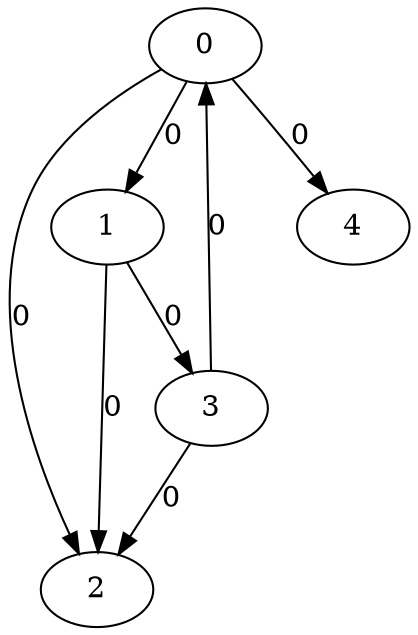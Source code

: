 // Source:273 Canonical: -1 0 0 -1 0 -1 -1 0 0 -1 -1 -1 -1 -1 -1 0 -1 0 -1 -1 -1 -1 -1 -1 -1
digraph HRA_from_273_graph_000 {
  0 -> 1 [label="0"];
  0 -> 2 [label="0"];
  1 -> 2 [label="0"];
  1 -> 3 [label="0"];
  3 -> 0 [label="0"];
  3 -> 2 [label="0"];
  0 -> 4 [label="0"];
}

// Source:273 Canonical: -1 0 0 -1 0 -1 -1 0 0 -1 -1 -1 -1 -1 -1 0 -1 0 -1 -1 0 -1 -1 -1 -1
digraph HRA_from_273_graph_001 {
  0 -> 1 [label="0"];
  0 -> 2 [label="0"];
  1 -> 2 [label="0"];
  1 -> 3 [label="0"];
  3 -> 0 [label="0"];
  3 -> 2 [label="0"];
  0 -> 4 [label="0"];
  4 -> 0 [label="0"];
}

// Source:273 Canonical: -1 0 0 -1 -1 -1 -1 0 0 0 -1 -1 -1 -1 -1 0 -1 0 -1 -1 -1 -1 -1 -1 -1
digraph HRA_from_273_graph_002 {
  0 -> 1 [label="0"];
  0 -> 2 [label="0"];
  1 -> 2 [label="0"];
  1 -> 3 [label="0"];
  3 -> 0 [label="0"];
  3 -> 2 [label="0"];
  1 -> 4 [label="0"];
}

// Source:273 Canonical: -1 0 0 -1 0 -1 -1 0 0 0 -1 -1 -1 -1 -1 0 -1 0 -1 -1 -1 -1 -1 -1 -1
digraph HRA_from_273_graph_003 {
  0 -> 1 [label="0"];
  0 -> 2 [label="0"];
  1 -> 2 [label="0"];
  1 -> 3 [label="0"];
  3 -> 0 [label="0"];
  3 -> 2 [label="0"];
  0 -> 4 [label="0"];
  1 -> 4 [label="0"];
}

// Source:273 Canonical: -1 0 0 -1 -1 -1 -1 0 0 0 -1 -1 -1 -1 -1 0 -1 0 -1 -1 0 -1 -1 -1 -1
digraph HRA_from_273_graph_004 {
  0 -> 1 [label="0"];
  0 -> 2 [label="0"];
  1 -> 2 [label="0"];
  1 -> 3 [label="0"];
  3 -> 0 [label="0"];
  3 -> 2 [label="0"];
  4 -> 0 [label="0"];
  1 -> 4 [label="0"];
}

// Source:273 Canonical: -1 0 0 -1 0 -1 -1 0 0 0 -1 -1 -1 -1 -1 0 -1 0 -1 -1 0 -1 -1 -1 -1
digraph HRA_from_273_graph_005 {
  0 -> 1 [label="0"];
  0 -> 2 [label="0"];
  1 -> 2 [label="0"];
  1 -> 3 [label="0"];
  3 -> 0 [label="0"];
  3 -> 2 [label="0"];
  0 -> 4 [label="0"];
  4 -> 0 [label="0"];
  1 -> 4 [label="0"];
}

// Source:273 Canonical: -1 0 0 -1 0 -1 -1 0 0 -1 -1 -1 -1 -1 -1 0 -1 0 -1 -1 -1 0 -1 -1 -1
digraph HRA_from_273_graph_006 {
  0 -> 1 [label="0"];
  0 -> 2 [label="0"];
  1 -> 2 [label="0"];
  1 -> 3 [label="0"];
  3 -> 0 [label="0"];
  3 -> 2 [label="0"];
  0 -> 4 [label="0"];
  4 -> 1 [label="0"];
}

// Source:273 Canonical: -1 0 0 -1 0 -1 -1 0 0 -1 -1 -1 -1 -1 -1 0 -1 0 -1 -1 0 0 -1 -1 -1
digraph HRA_from_273_graph_007 {
  0 -> 1 [label="0"];
  0 -> 2 [label="0"];
  1 -> 2 [label="0"];
  1 -> 3 [label="0"];
  3 -> 0 [label="0"];
  3 -> 2 [label="0"];
  0 -> 4 [label="0"];
  4 -> 0 [label="0"];
  4 -> 1 [label="0"];
}

// Source:273 Canonical: -1 0 0 -1 -1 -1 -1 0 0 0 -1 -1 -1 -1 -1 0 -1 0 -1 -1 -1 0 -1 -1 -1
digraph HRA_from_273_graph_008 {
  0 -> 1 [label="0"];
  0 -> 2 [label="0"];
  1 -> 2 [label="0"];
  1 -> 3 [label="0"];
  3 -> 0 [label="0"];
  3 -> 2 [label="0"];
  1 -> 4 [label="0"];
  4 -> 1 [label="0"];
}

// Source:273 Canonical: -1 0 0 -1 0 -1 -1 0 0 0 -1 -1 -1 -1 -1 0 -1 0 -1 -1 -1 0 -1 -1 -1
digraph HRA_from_273_graph_009 {
  0 -> 1 [label="0"];
  0 -> 2 [label="0"];
  1 -> 2 [label="0"];
  1 -> 3 [label="0"];
  3 -> 0 [label="0"];
  3 -> 2 [label="0"];
  0 -> 4 [label="0"];
  1 -> 4 [label="0"];
  4 -> 1 [label="0"];
}

// Source:273 Canonical: -1 0 0 -1 -1 -1 -1 0 0 0 -1 -1 -1 -1 -1 0 -1 0 -1 -1 0 0 -1 -1 -1
digraph HRA_from_273_graph_010 {
  0 -> 1 [label="0"];
  0 -> 2 [label="0"];
  1 -> 2 [label="0"];
  1 -> 3 [label="0"];
  3 -> 0 [label="0"];
  3 -> 2 [label="0"];
  4 -> 0 [label="0"];
  1 -> 4 [label="0"];
  4 -> 1 [label="0"];
}

// Source:273 Canonical: -1 0 0 -1 0 -1 -1 0 0 0 -1 -1 -1 -1 -1 0 -1 0 -1 -1 0 0 -1 -1 -1
digraph HRA_from_273_graph_011 {
  0 -> 1 [label="0"];
  0 -> 2 [label="0"];
  1 -> 2 [label="0"];
  1 -> 3 [label="0"];
  3 -> 0 [label="0"];
  3 -> 2 [label="0"];
  0 -> 4 [label="0"];
  4 -> 0 [label="0"];
  1 -> 4 [label="0"];
  4 -> 1 [label="0"];
}

// Source:273 Canonical: -1 0 0 -1 -1 -1 -1 0 0 -1 -1 -1 -1 -1 0 0 -1 0 -1 -1 -1 -1 -1 -1 -1
digraph HRA_from_273_graph_012 {
  0 -> 1 [label="0"];
  0 -> 2 [label="0"];
  1 -> 2 [label="0"];
  1 -> 3 [label="0"];
  3 -> 0 [label="0"];
  3 -> 2 [label="0"];
  2 -> 4 [label="0"];
}

// Source:273 Canonical: -1 0 0 -1 0 -1 -1 0 0 -1 -1 -1 -1 -1 0 0 -1 0 -1 -1 -1 -1 -1 -1 -1
digraph HRA_from_273_graph_013 {
  0 -> 1 [label="0"];
  0 -> 2 [label="0"];
  1 -> 2 [label="0"];
  1 -> 3 [label="0"];
  3 -> 0 [label="0"];
  3 -> 2 [label="0"];
  0 -> 4 [label="0"];
  2 -> 4 [label="0"];
}

// Source:273 Canonical: -1 0 0 -1 -1 -1 -1 0 0 -1 -1 -1 -1 -1 0 0 -1 0 -1 -1 0 -1 -1 -1 -1
digraph HRA_from_273_graph_014 {
  0 -> 1 [label="0"];
  0 -> 2 [label="0"];
  1 -> 2 [label="0"];
  1 -> 3 [label="0"];
  3 -> 0 [label="0"];
  3 -> 2 [label="0"];
  4 -> 0 [label="0"];
  2 -> 4 [label="0"];
}

// Source:273 Canonical: -1 0 0 -1 0 -1 -1 0 0 -1 -1 -1 -1 -1 0 0 -1 0 -1 -1 0 -1 -1 -1 -1
digraph HRA_from_273_graph_015 {
  0 -> 1 [label="0"];
  0 -> 2 [label="0"];
  1 -> 2 [label="0"];
  1 -> 3 [label="0"];
  3 -> 0 [label="0"];
  3 -> 2 [label="0"];
  0 -> 4 [label="0"];
  4 -> 0 [label="0"];
  2 -> 4 [label="0"];
}

// Source:273 Canonical: -1 0 0 -1 -1 -1 -1 0 0 0 -1 -1 -1 -1 0 0 -1 0 -1 -1 -1 -1 -1 -1 -1
digraph HRA_from_273_graph_016 {
  0 -> 1 [label="0"];
  0 -> 2 [label="0"];
  1 -> 2 [label="0"];
  1 -> 3 [label="0"];
  3 -> 0 [label="0"];
  3 -> 2 [label="0"];
  1 -> 4 [label="0"];
  2 -> 4 [label="0"];
}

// Source:273 Canonical: -1 0 0 -1 0 -1 -1 0 0 0 -1 -1 -1 -1 0 0 -1 0 -1 -1 -1 -1 -1 -1 -1
digraph HRA_from_273_graph_017 {
  0 -> 1 [label="0"];
  0 -> 2 [label="0"];
  1 -> 2 [label="0"];
  1 -> 3 [label="0"];
  3 -> 0 [label="0"];
  3 -> 2 [label="0"];
  0 -> 4 [label="0"];
  1 -> 4 [label="0"];
  2 -> 4 [label="0"];
}

// Source:273 Canonical: -1 0 0 -1 -1 -1 -1 0 0 0 -1 -1 -1 -1 0 0 -1 0 -1 -1 0 -1 -1 -1 -1
digraph HRA_from_273_graph_018 {
  0 -> 1 [label="0"];
  0 -> 2 [label="0"];
  1 -> 2 [label="0"];
  1 -> 3 [label="0"];
  3 -> 0 [label="0"];
  3 -> 2 [label="0"];
  4 -> 0 [label="0"];
  1 -> 4 [label="0"];
  2 -> 4 [label="0"];
}

// Source:273 Canonical: -1 0 0 -1 0 -1 -1 0 0 0 -1 -1 -1 -1 0 0 -1 0 -1 -1 0 -1 -1 -1 -1
digraph HRA_from_273_graph_019 {
  0 -> 1 [label="0"];
  0 -> 2 [label="0"];
  1 -> 2 [label="0"];
  1 -> 3 [label="0"];
  3 -> 0 [label="0"];
  3 -> 2 [label="0"];
  0 -> 4 [label="0"];
  4 -> 0 [label="0"];
  1 -> 4 [label="0"];
  2 -> 4 [label="0"];
}

// Source:273 Canonical: -1 0 0 -1 -1 -1 -1 0 0 -1 -1 -1 -1 -1 0 0 -1 0 -1 -1 -1 0 -1 -1 -1
digraph HRA_from_273_graph_020 {
  0 -> 1 [label="0"];
  0 -> 2 [label="0"];
  1 -> 2 [label="0"];
  1 -> 3 [label="0"];
  3 -> 0 [label="0"];
  3 -> 2 [label="0"];
  4 -> 1 [label="0"];
  2 -> 4 [label="0"];
}

// Source:273 Canonical: -1 0 0 -1 0 -1 -1 0 0 -1 -1 -1 -1 -1 0 0 -1 0 -1 -1 -1 0 -1 -1 -1
digraph HRA_from_273_graph_021 {
  0 -> 1 [label="0"];
  0 -> 2 [label="0"];
  1 -> 2 [label="0"];
  1 -> 3 [label="0"];
  3 -> 0 [label="0"];
  3 -> 2 [label="0"];
  0 -> 4 [label="0"];
  4 -> 1 [label="0"];
  2 -> 4 [label="0"];
}

// Source:273 Canonical: -1 0 0 -1 -1 -1 -1 0 0 -1 -1 -1 -1 -1 0 0 -1 0 -1 -1 0 0 -1 -1 -1
digraph HRA_from_273_graph_022 {
  0 -> 1 [label="0"];
  0 -> 2 [label="0"];
  1 -> 2 [label="0"];
  1 -> 3 [label="0"];
  3 -> 0 [label="0"];
  3 -> 2 [label="0"];
  4 -> 0 [label="0"];
  4 -> 1 [label="0"];
  2 -> 4 [label="0"];
}

// Source:273 Canonical: -1 0 0 -1 0 -1 -1 0 0 -1 -1 -1 -1 -1 0 0 -1 0 -1 -1 0 0 -1 -1 -1
digraph HRA_from_273_graph_023 {
  0 -> 1 [label="0"];
  0 -> 2 [label="0"];
  1 -> 2 [label="0"];
  1 -> 3 [label="0"];
  3 -> 0 [label="0"];
  3 -> 2 [label="0"];
  0 -> 4 [label="0"];
  4 -> 0 [label="0"];
  4 -> 1 [label="0"];
  2 -> 4 [label="0"];
}

// Source:273 Canonical: -1 0 0 -1 -1 -1 -1 0 0 0 -1 -1 -1 -1 0 0 -1 0 -1 -1 -1 0 -1 -1 -1
digraph HRA_from_273_graph_024 {
  0 -> 1 [label="0"];
  0 -> 2 [label="0"];
  1 -> 2 [label="0"];
  1 -> 3 [label="0"];
  3 -> 0 [label="0"];
  3 -> 2 [label="0"];
  1 -> 4 [label="0"];
  4 -> 1 [label="0"];
  2 -> 4 [label="0"];
}

// Source:273 Canonical: -1 0 0 -1 0 -1 -1 0 0 0 -1 -1 -1 -1 0 0 -1 0 -1 -1 -1 0 -1 -1 -1
digraph HRA_from_273_graph_025 {
  0 -> 1 [label="0"];
  0 -> 2 [label="0"];
  1 -> 2 [label="0"];
  1 -> 3 [label="0"];
  3 -> 0 [label="0"];
  3 -> 2 [label="0"];
  0 -> 4 [label="0"];
  1 -> 4 [label="0"];
  4 -> 1 [label="0"];
  2 -> 4 [label="0"];
}

// Source:273 Canonical: -1 0 0 -1 -1 -1 -1 0 0 0 -1 -1 -1 -1 0 0 -1 0 -1 -1 0 0 -1 -1 -1
digraph HRA_from_273_graph_026 {
  0 -> 1 [label="0"];
  0 -> 2 [label="0"];
  1 -> 2 [label="0"];
  1 -> 3 [label="0"];
  3 -> 0 [label="0"];
  3 -> 2 [label="0"];
  4 -> 0 [label="0"];
  1 -> 4 [label="0"];
  4 -> 1 [label="0"];
  2 -> 4 [label="0"];
}

// Source:273 Canonical: -1 0 0 -1 0 -1 -1 0 0 0 -1 -1 -1 -1 0 0 -1 0 -1 -1 0 0 -1 -1 -1
digraph HRA_from_273_graph_027 {
  0 -> 1 [label="0"];
  0 -> 2 [label="0"];
  1 -> 2 [label="0"];
  1 -> 3 [label="0"];
  3 -> 0 [label="0"];
  3 -> 2 [label="0"];
  0 -> 4 [label="0"];
  4 -> 0 [label="0"];
  1 -> 4 [label="0"];
  4 -> 1 [label="0"];
  2 -> 4 [label="0"];
}

// Source:273 Canonical: -1 0 0 -1 0 -1 -1 0 0 -1 -1 -1 -1 -1 -1 0 -1 0 -1 -1 -1 -1 0 -1 -1
digraph HRA_from_273_graph_028 {
  0 -> 1 [label="0"];
  0 -> 2 [label="0"];
  1 -> 2 [label="0"];
  1 -> 3 [label="0"];
  3 -> 0 [label="0"];
  3 -> 2 [label="0"];
  0 -> 4 [label="0"];
  4 -> 2 [label="0"];
}

// Source:273 Canonical: -1 0 0 -1 0 -1 -1 0 0 -1 -1 -1 -1 -1 -1 0 -1 0 -1 -1 0 -1 0 -1 -1
digraph HRA_from_273_graph_029 {
  0 -> 1 [label="0"];
  0 -> 2 [label="0"];
  1 -> 2 [label="0"];
  1 -> 3 [label="0"];
  3 -> 0 [label="0"];
  3 -> 2 [label="0"];
  0 -> 4 [label="0"];
  4 -> 0 [label="0"];
  4 -> 2 [label="0"];
}

// Source:273 Canonical: -1 0 0 -1 -1 -1 -1 0 0 0 -1 -1 -1 -1 -1 0 -1 0 -1 -1 -1 -1 0 -1 -1
digraph HRA_from_273_graph_030 {
  0 -> 1 [label="0"];
  0 -> 2 [label="0"];
  1 -> 2 [label="0"];
  1 -> 3 [label="0"];
  3 -> 0 [label="0"];
  3 -> 2 [label="0"];
  1 -> 4 [label="0"];
  4 -> 2 [label="0"];
}

// Source:273 Canonical: -1 0 0 -1 0 -1 -1 0 0 0 -1 -1 -1 -1 -1 0 -1 0 -1 -1 -1 -1 0 -1 -1
digraph HRA_from_273_graph_031 {
  0 -> 1 [label="0"];
  0 -> 2 [label="0"];
  1 -> 2 [label="0"];
  1 -> 3 [label="0"];
  3 -> 0 [label="0"];
  3 -> 2 [label="0"];
  0 -> 4 [label="0"];
  1 -> 4 [label="0"];
  4 -> 2 [label="0"];
}

// Source:273 Canonical: -1 0 0 -1 -1 -1 -1 0 0 0 -1 -1 -1 -1 -1 0 -1 0 -1 -1 0 -1 0 -1 -1
digraph HRA_from_273_graph_032 {
  0 -> 1 [label="0"];
  0 -> 2 [label="0"];
  1 -> 2 [label="0"];
  1 -> 3 [label="0"];
  3 -> 0 [label="0"];
  3 -> 2 [label="0"];
  4 -> 0 [label="0"];
  1 -> 4 [label="0"];
  4 -> 2 [label="0"];
}

// Source:273 Canonical: -1 0 0 -1 0 -1 -1 0 0 0 -1 -1 -1 -1 -1 0 -1 0 -1 -1 0 -1 0 -1 -1
digraph HRA_from_273_graph_033 {
  0 -> 1 [label="0"];
  0 -> 2 [label="0"];
  1 -> 2 [label="0"];
  1 -> 3 [label="0"];
  3 -> 0 [label="0"];
  3 -> 2 [label="0"];
  0 -> 4 [label="0"];
  4 -> 0 [label="0"];
  1 -> 4 [label="0"];
  4 -> 2 [label="0"];
}

// Source:273 Canonical: -1 0 0 -1 0 -1 -1 0 0 -1 -1 -1 -1 -1 -1 0 -1 0 -1 -1 -1 0 0 -1 -1
digraph HRA_from_273_graph_034 {
  0 -> 1 [label="0"];
  0 -> 2 [label="0"];
  1 -> 2 [label="0"];
  1 -> 3 [label="0"];
  3 -> 0 [label="0"];
  3 -> 2 [label="0"];
  0 -> 4 [label="0"];
  4 -> 1 [label="0"];
  4 -> 2 [label="0"];
}

// Source:273 Canonical: -1 0 0 -1 0 -1 -1 0 0 -1 -1 -1 -1 -1 -1 0 -1 0 -1 -1 0 0 0 -1 -1
digraph HRA_from_273_graph_035 {
  0 -> 1 [label="0"];
  0 -> 2 [label="0"];
  1 -> 2 [label="0"];
  1 -> 3 [label="0"];
  3 -> 0 [label="0"];
  3 -> 2 [label="0"];
  0 -> 4 [label="0"];
  4 -> 0 [label="0"];
  4 -> 1 [label="0"];
  4 -> 2 [label="0"];
}

// Source:273 Canonical: -1 0 0 -1 -1 -1 -1 0 0 0 -1 -1 -1 -1 -1 0 -1 0 -1 -1 -1 0 0 -1 -1
digraph HRA_from_273_graph_036 {
  0 -> 1 [label="0"];
  0 -> 2 [label="0"];
  1 -> 2 [label="0"];
  1 -> 3 [label="0"];
  3 -> 0 [label="0"];
  3 -> 2 [label="0"];
  1 -> 4 [label="0"];
  4 -> 1 [label="0"];
  4 -> 2 [label="0"];
}

// Source:273 Canonical: -1 0 0 -1 0 -1 -1 0 0 0 -1 -1 -1 -1 -1 0 -1 0 -1 -1 -1 0 0 -1 -1
digraph HRA_from_273_graph_037 {
  0 -> 1 [label="0"];
  0 -> 2 [label="0"];
  1 -> 2 [label="0"];
  1 -> 3 [label="0"];
  3 -> 0 [label="0"];
  3 -> 2 [label="0"];
  0 -> 4 [label="0"];
  1 -> 4 [label="0"];
  4 -> 1 [label="0"];
  4 -> 2 [label="0"];
}

// Source:273 Canonical: -1 0 0 -1 -1 -1 -1 0 0 0 -1 -1 -1 -1 -1 0 -1 0 -1 -1 0 0 0 -1 -1
digraph HRA_from_273_graph_038 {
  0 -> 1 [label="0"];
  0 -> 2 [label="0"];
  1 -> 2 [label="0"];
  1 -> 3 [label="0"];
  3 -> 0 [label="0"];
  3 -> 2 [label="0"];
  4 -> 0 [label="0"];
  1 -> 4 [label="0"];
  4 -> 1 [label="0"];
  4 -> 2 [label="0"];
}

// Source:273 Canonical: -1 0 0 -1 0 -1 -1 0 0 0 -1 -1 -1 -1 -1 0 -1 0 -1 -1 0 0 0 -1 -1
digraph HRA_from_273_graph_039 {
  0 -> 1 [label="0"];
  0 -> 2 [label="0"];
  1 -> 2 [label="0"];
  1 -> 3 [label="0"];
  3 -> 0 [label="0"];
  3 -> 2 [label="0"];
  0 -> 4 [label="0"];
  4 -> 0 [label="0"];
  1 -> 4 [label="0"];
  4 -> 1 [label="0"];
  4 -> 2 [label="0"];
}

// Source:273 Canonical: -1 0 0 -1 -1 -1 -1 0 0 -1 -1 -1 -1 -1 0 0 -1 0 -1 -1 -1 -1 0 -1 -1
digraph HRA_from_273_graph_040 {
  0 -> 1 [label="0"];
  0 -> 2 [label="0"];
  1 -> 2 [label="0"];
  1 -> 3 [label="0"];
  3 -> 0 [label="0"];
  3 -> 2 [label="0"];
  2 -> 4 [label="0"];
  4 -> 2 [label="0"];
}

// Source:273 Canonical: -1 0 0 -1 0 -1 -1 0 0 -1 -1 -1 -1 -1 0 0 -1 0 -1 -1 -1 -1 0 -1 -1
digraph HRA_from_273_graph_041 {
  0 -> 1 [label="0"];
  0 -> 2 [label="0"];
  1 -> 2 [label="0"];
  1 -> 3 [label="0"];
  3 -> 0 [label="0"];
  3 -> 2 [label="0"];
  0 -> 4 [label="0"];
  2 -> 4 [label="0"];
  4 -> 2 [label="0"];
}

// Source:273 Canonical: -1 0 0 -1 -1 -1 -1 0 0 -1 -1 -1 -1 -1 0 0 -1 0 -1 -1 0 -1 0 -1 -1
digraph HRA_from_273_graph_042 {
  0 -> 1 [label="0"];
  0 -> 2 [label="0"];
  1 -> 2 [label="0"];
  1 -> 3 [label="0"];
  3 -> 0 [label="0"];
  3 -> 2 [label="0"];
  4 -> 0 [label="0"];
  2 -> 4 [label="0"];
  4 -> 2 [label="0"];
}

// Source:273 Canonical: -1 0 0 -1 0 -1 -1 0 0 -1 -1 -1 -1 -1 0 0 -1 0 -1 -1 0 -1 0 -1 -1
digraph HRA_from_273_graph_043 {
  0 -> 1 [label="0"];
  0 -> 2 [label="0"];
  1 -> 2 [label="0"];
  1 -> 3 [label="0"];
  3 -> 0 [label="0"];
  3 -> 2 [label="0"];
  0 -> 4 [label="0"];
  4 -> 0 [label="0"];
  2 -> 4 [label="0"];
  4 -> 2 [label="0"];
}

// Source:273 Canonical: -1 0 0 -1 -1 -1 -1 0 0 0 -1 -1 -1 -1 0 0 -1 0 -1 -1 -1 -1 0 -1 -1
digraph HRA_from_273_graph_044 {
  0 -> 1 [label="0"];
  0 -> 2 [label="0"];
  1 -> 2 [label="0"];
  1 -> 3 [label="0"];
  3 -> 0 [label="0"];
  3 -> 2 [label="0"];
  1 -> 4 [label="0"];
  2 -> 4 [label="0"];
  4 -> 2 [label="0"];
}

// Source:273 Canonical: -1 0 0 -1 0 -1 -1 0 0 0 -1 -1 -1 -1 0 0 -1 0 -1 -1 -1 -1 0 -1 -1
digraph HRA_from_273_graph_045 {
  0 -> 1 [label="0"];
  0 -> 2 [label="0"];
  1 -> 2 [label="0"];
  1 -> 3 [label="0"];
  3 -> 0 [label="0"];
  3 -> 2 [label="0"];
  0 -> 4 [label="0"];
  1 -> 4 [label="0"];
  2 -> 4 [label="0"];
  4 -> 2 [label="0"];
}

// Source:273 Canonical: -1 0 0 -1 -1 -1 -1 0 0 0 -1 -1 -1 -1 0 0 -1 0 -1 -1 0 -1 0 -1 -1
digraph HRA_from_273_graph_046 {
  0 -> 1 [label="0"];
  0 -> 2 [label="0"];
  1 -> 2 [label="0"];
  1 -> 3 [label="0"];
  3 -> 0 [label="0"];
  3 -> 2 [label="0"];
  4 -> 0 [label="0"];
  1 -> 4 [label="0"];
  2 -> 4 [label="0"];
  4 -> 2 [label="0"];
}

// Source:273 Canonical: -1 0 0 -1 0 -1 -1 0 0 0 -1 -1 -1 -1 0 0 -1 0 -1 -1 0 -1 0 -1 -1
digraph HRA_from_273_graph_047 {
  0 -> 1 [label="0"];
  0 -> 2 [label="0"];
  1 -> 2 [label="0"];
  1 -> 3 [label="0"];
  3 -> 0 [label="0"];
  3 -> 2 [label="0"];
  0 -> 4 [label="0"];
  4 -> 0 [label="0"];
  1 -> 4 [label="0"];
  2 -> 4 [label="0"];
  4 -> 2 [label="0"];
}

// Source:273 Canonical: -1 0 0 -1 -1 -1 -1 0 0 -1 -1 -1 -1 -1 0 0 -1 0 -1 -1 -1 0 0 -1 -1
digraph HRA_from_273_graph_048 {
  0 -> 1 [label="0"];
  0 -> 2 [label="0"];
  1 -> 2 [label="0"];
  1 -> 3 [label="0"];
  3 -> 0 [label="0"];
  3 -> 2 [label="0"];
  4 -> 1 [label="0"];
  2 -> 4 [label="0"];
  4 -> 2 [label="0"];
}

// Source:273 Canonical: -1 0 0 -1 0 -1 -1 0 0 -1 -1 -1 -1 -1 0 0 -1 0 -1 -1 -1 0 0 -1 -1
digraph HRA_from_273_graph_049 {
  0 -> 1 [label="0"];
  0 -> 2 [label="0"];
  1 -> 2 [label="0"];
  1 -> 3 [label="0"];
  3 -> 0 [label="0"];
  3 -> 2 [label="0"];
  0 -> 4 [label="0"];
  4 -> 1 [label="0"];
  2 -> 4 [label="0"];
  4 -> 2 [label="0"];
}

// Source:273 Canonical: -1 0 0 -1 -1 -1 -1 0 0 -1 -1 -1 -1 -1 0 0 -1 0 -1 -1 0 0 0 -1 -1
digraph HRA_from_273_graph_050 {
  0 -> 1 [label="0"];
  0 -> 2 [label="0"];
  1 -> 2 [label="0"];
  1 -> 3 [label="0"];
  3 -> 0 [label="0"];
  3 -> 2 [label="0"];
  4 -> 0 [label="0"];
  4 -> 1 [label="0"];
  2 -> 4 [label="0"];
  4 -> 2 [label="0"];
}

// Source:273 Canonical: -1 0 0 -1 0 -1 -1 0 0 -1 -1 -1 -1 -1 0 0 -1 0 -1 -1 0 0 0 -1 -1
digraph HRA_from_273_graph_051 {
  0 -> 1 [label="0"];
  0 -> 2 [label="0"];
  1 -> 2 [label="0"];
  1 -> 3 [label="0"];
  3 -> 0 [label="0"];
  3 -> 2 [label="0"];
  0 -> 4 [label="0"];
  4 -> 0 [label="0"];
  4 -> 1 [label="0"];
  2 -> 4 [label="0"];
  4 -> 2 [label="0"];
}

// Source:273 Canonical: -1 0 0 -1 -1 -1 -1 0 0 0 -1 -1 -1 -1 0 0 -1 0 -1 -1 -1 0 0 -1 -1
digraph HRA_from_273_graph_052 {
  0 -> 1 [label="0"];
  0 -> 2 [label="0"];
  1 -> 2 [label="0"];
  1 -> 3 [label="0"];
  3 -> 0 [label="0"];
  3 -> 2 [label="0"];
  1 -> 4 [label="0"];
  4 -> 1 [label="0"];
  2 -> 4 [label="0"];
  4 -> 2 [label="0"];
}

// Source:273 Canonical: -1 0 0 -1 0 -1 -1 0 0 0 -1 -1 -1 -1 0 0 -1 0 -1 -1 -1 0 0 -1 -1
digraph HRA_from_273_graph_053 {
  0 -> 1 [label="0"];
  0 -> 2 [label="0"];
  1 -> 2 [label="0"];
  1 -> 3 [label="0"];
  3 -> 0 [label="0"];
  3 -> 2 [label="0"];
  0 -> 4 [label="0"];
  1 -> 4 [label="0"];
  4 -> 1 [label="0"];
  2 -> 4 [label="0"];
  4 -> 2 [label="0"];
}

// Source:273 Canonical: -1 0 0 -1 -1 -1 -1 0 0 0 -1 -1 -1 -1 0 0 -1 0 -1 -1 0 0 0 -1 -1
digraph HRA_from_273_graph_054 {
  0 -> 1 [label="0"];
  0 -> 2 [label="0"];
  1 -> 2 [label="0"];
  1 -> 3 [label="0"];
  3 -> 0 [label="0"];
  3 -> 2 [label="0"];
  4 -> 0 [label="0"];
  1 -> 4 [label="0"];
  4 -> 1 [label="0"];
  2 -> 4 [label="0"];
  4 -> 2 [label="0"];
}

// Source:273 Canonical: -1 0 0 -1 0 -1 -1 0 0 0 -1 -1 -1 -1 0 0 -1 0 -1 -1 0 0 0 -1 -1
digraph HRA_from_273_graph_055 {
  0 -> 1 [label="0"];
  0 -> 2 [label="0"];
  1 -> 2 [label="0"];
  1 -> 3 [label="0"];
  3 -> 0 [label="0"];
  3 -> 2 [label="0"];
  0 -> 4 [label="0"];
  4 -> 0 [label="0"];
  1 -> 4 [label="0"];
  4 -> 1 [label="0"];
  2 -> 4 [label="0"];
  4 -> 2 [label="0"];
}

// Source:273 Canonical: -1 0 0 -1 -1 -1 -1 0 0 -1 -1 -1 -1 -1 -1 0 -1 0 -1 0 -1 -1 -1 -1 -1
digraph HRA_from_273_graph_056 {
  0 -> 1 [label="0"];
  0 -> 2 [label="0"];
  1 -> 2 [label="0"];
  1 -> 3 [label="0"];
  3 -> 0 [label="0"];
  3 -> 2 [label="0"];
  3 -> 4 [label="0"];
}

// Source:273 Canonical: -1 0 0 -1 0 -1 -1 0 0 -1 -1 -1 -1 -1 -1 0 -1 0 -1 0 -1 -1 -1 -1 -1
digraph HRA_from_273_graph_057 {
  0 -> 1 [label="0"];
  0 -> 2 [label="0"];
  1 -> 2 [label="0"];
  1 -> 3 [label="0"];
  3 -> 0 [label="0"];
  3 -> 2 [label="0"];
  0 -> 4 [label="0"];
  3 -> 4 [label="0"];
}

// Source:273 Canonical: -1 0 0 -1 -1 -1 -1 0 0 -1 -1 -1 -1 -1 -1 0 -1 0 -1 0 0 -1 -1 -1 -1
digraph HRA_from_273_graph_058 {
  0 -> 1 [label="0"];
  0 -> 2 [label="0"];
  1 -> 2 [label="0"];
  1 -> 3 [label="0"];
  3 -> 0 [label="0"];
  3 -> 2 [label="0"];
  4 -> 0 [label="0"];
  3 -> 4 [label="0"];
}

// Source:273 Canonical: -1 0 0 -1 0 -1 -1 0 0 -1 -1 -1 -1 -1 -1 0 -1 0 -1 0 0 -1 -1 -1 -1
digraph HRA_from_273_graph_059 {
  0 -> 1 [label="0"];
  0 -> 2 [label="0"];
  1 -> 2 [label="0"];
  1 -> 3 [label="0"];
  3 -> 0 [label="0"];
  3 -> 2 [label="0"];
  0 -> 4 [label="0"];
  4 -> 0 [label="0"];
  3 -> 4 [label="0"];
}

// Source:273 Canonical: -1 0 0 -1 -1 -1 -1 0 0 0 -1 -1 -1 -1 -1 0 -1 0 -1 0 -1 -1 -1 -1 -1
digraph HRA_from_273_graph_060 {
  0 -> 1 [label="0"];
  0 -> 2 [label="0"];
  1 -> 2 [label="0"];
  1 -> 3 [label="0"];
  3 -> 0 [label="0"];
  3 -> 2 [label="0"];
  1 -> 4 [label="0"];
  3 -> 4 [label="0"];
}

// Source:273 Canonical: -1 0 0 -1 0 -1 -1 0 0 0 -1 -1 -1 -1 -1 0 -1 0 -1 0 -1 -1 -1 -1 -1
digraph HRA_from_273_graph_061 {
  0 -> 1 [label="0"];
  0 -> 2 [label="0"];
  1 -> 2 [label="0"];
  1 -> 3 [label="0"];
  3 -> 0 [label="0"];
  3 -> 2 [label="0"];
  0 -> 4 [label="0"];
  1 -> 4 [label="0"];
  3 -> 4 [label="0"];
}

// Source:273 Canonical: -1 0 0 -1 -1 -1 -1 0 0 0 -1 -1 -1 -1 -1 0 -1 0 -1 0 0 -1 -1 -1 -1
digraph HRA_from_273_graph_062 {
  0 -> 1 [label="0"];
  0 -> 2 [label="0"];
  1 -> 2 [label="0"];
  1 -> 3 [label="0"];
  3 -> 0 [label="0"];
  3 -> 2 [label="0"];
  4 -> 0 [label="0"];
  1 -> 4 [label="0"];
  3 -> 4 [label="0"];
}

// Source:273 Canonical: -1 0 0 -1 0 -1 -1 0 0 0 -1 -1 -1 -1 -1 0 -1 0 -1 0 0 -1 -1 -1 -1
digraph HRA_from_273_graph_063 {
  0 -> 1 [label="0"];
  0 -> 2 [label="0"];
  1 -> 2 [label="0"];
  1 -> 3 [label="0"];
  3 -> 0 [label="0"];
  3 -> 2 [label="0"];
  0 -> 4 [label="0"];
  4 -> 0 [label="0"];
  1 -> 4 [label="0"];
  3 -> 4 [label="0"];
}

// Source:273 Canonical: -1 0 0 -1 -1 -1 -1 0 0 -1 -1 -1 -1 -1 -1 0 -1 0 -1 0 -1 0 -1 -1 -1
digraph HRA_from_273_graph_064 {
  0 -> 1 [label="0"];
  0 -> 2 [label="0"];
  1 -> 2 [label="0"];
  1 -> 3 [label="0"];
  3 -> 0 [label="0"];
  3 -> 2 [label="0"];
  4 -> 1 [label="0"];
  3 -> 4 [label="0"];
}

// Source:273 Canonical: -1 0 0 -1 0 -1 -1 0 0 -1 -1 -1 -1 -1 -1 0 -1 0 -1 0 -1 0 -1 -1 -1
digraph HRA_from_273_graph_065 {
  0 -> 1 [label="0"];
  0 -> 2 [label="0"];
  1 -> 2 [label="0"];
  1 -> 3 [label="0"];
  3 -> 0 [label="0"];
  3 -> 2 [label="0"];
  0 -> 4 [label="0"];
  4 -> 1 [label="0"];
  3 -> 4 [label="0"];
}

// Source:273 Canonical: -1 0 0 -1 -1 -1 -1 0 0 -1 -1 -1 -1 -1 -1 0 -1 0 -1 0 0 0 -1 -1 -1
digraph HRA_from_273_graph_066 {
  0 -> 1 [label="0"];
  0 -> 2 [label="0"];
  1 -> 2 [label="0"];
  1 -> 3 [label="0"];
  3 -> 0 [label="0"];
  3 -> 2 [label="0"];
  4 -> 0 [label="0"];
  4 -> 1 [label="0"];
  3 -> 4 [label="0"];
}

// Source:273 Canonical: -1 0 0 -1 0 -1 -1 0 0 -1 -1 -1 -1 -1 -1 0 -1 0 -1 0 0 0 -1 -1 -1
digraph HRA_from_273_graph_067 {
  0 -> 1 [label="0"];
  0 -> 2 [label="0"];
  1 -> 2 [label="0"];
  1 -> 3 [label="0"];
  3 -> 0 [label="0"];
  3 -> 2 [label="0"];
  0 -> 4 [label="0"];
  4 -> 0 [label="0"];
  4 -> 1 [label="0"];
  3 -> 4 [label="0"];
}

// Source:273 Canonical: -1 0 0 -1 -1 -1 -1 0 0 0 -1 -1 -1 -1 -1 0 -1 0 -1 0 -1 0 -1 -1 -1
digraph HRA_from_273_graph_068 {
  0 -> 1 [label="0"];
  0 -> 2 [label="0"];
  1 -> 2 [label="0"];
  1 -> 3 [label="0"];
  3 -> 0 [label="0"];
  3 -> 2 [label="0"];
  1 -> 4 [label="0"];
  4 -> 1 [label="0"];
  3 -> 4 [label="0"];
}

// Source:273 Canonical: -1 0 0 -1 0 -1 -1 0 0 0 -1 -1 -1 -1 -1 0 -1 0 -1 0 -1 0 -1 -1 -1
digraph HRA_from_273_graph_069 {
  0 -> 1 [label="0"];
  0 -> 2 [label="0"];
  1 -> 2 [label="0"];
  1 -> 3 [label="0"];
  3 -> 0 [label="0"];
  3 -> 2 [label="0"];
  0 -> 4 [label="0"];
  1 -> 4 [label="0"];
  4 -> 1 [label="0"];
  3 -> 4 [label="0"];
}

// Source:273 Canonical: -1 0 0 -1 -1 -1 -1 0 0 0 -1 -1 -1 -1 -1 0 -1 0 -1 0 0 0 -1 -1 -1
digraph HRA_from_273_graph_070 {
  0 -> 1 [label="0"];
  0 -> 2 [label="0"];
  1 -> 2 [label="0"];
  1 -> 3 [label="0"];
  3 -> 0 [label="0"];
  3 -> 2 [label="0"];
  4 -> 0 [label="0"];
  1 -> 4 [label="0"];
  4 -> 1 [label="0"];
  3 -> 4 [label="0"];
}

// Source:273 Canonical: -1 0 0 -1 0 -1 -1 0 0 0 -1 -1 -1 -1 -1 0 -1 0 -1 0 0 0 -1 -1 -1
digraph HRA_from_273_graph_071 {
  0 -> 1 [label="0"];
  0 -> 2 [label="0"];
  1 -> 2 [label="0"];
  1 -> 3 [label="0"];
  3 -> 0 [label="0"];
  3 -> 2 [label="0"];
  0 -> 4 [label="0"];
  4 -> 0 [label="0"];
  1 -> 4 [label="0"];
  4 -> 1 [label="0"];
  3 -> 4 [label="0"];
}

// Source:273 Canonical: -1 0 0 -1 -1 -1 -1 0 0 -1 -1 -1 -1 -1 0 0 -1 0 -1 0 -1 -1 -1 -1 -1
digraph HRA_from_273_graph_072 {
  0 -> 1 [label="0"];
  0 -> 2 [label="0"];
  1 -> 2 [label="0"];
  1 -> 3 [label="0"];
  3 -> 0 [label="0"];
  3 -> 2 [label="0"];
  2 -> 4 [label="0"];
  3 -> 4 [label="0"];
}

// Source:273 Canonical: -1 0 0 -1 0 -1 -1 0 0 -1 -1 -1 -1 -1 0 0 -1 0 -1 0 -1 -1 -1 -1 -1
digraph HRA_from_273_graph_073 {
  0 -> 1 [label="0"];
  0 -> 2 [label="0"];
  1 -> 2 [label="0"];
  1 -> 3 [label="0"];
  3 -> 0 [label="0"];
  3 -> 2 [label="0"];
  0 -> 4 [label="0"];
  2 -> 4 [label="0"];
  3 -> 4 [label="0"];
}

// Source:273 Canonical: -1 0 0 -1 -1 -1 -1 0 0 -1 -1 -1 -1 -1 0 0 -1 0 -1 0 0 -1 -1 -1 -1
digraph HRA_from_273_graph_074 {
  0 -> 1 [label="0"];
  0 -> 2 [label="0"];
  1 -> 2 [label="0"];
  1 -> 3 [label="0"];
  3 -> 0 [label="0"];
  3 -> 2 [label="0"];
  4 -> 0 [label="0"];
  2 -> 4 [label="0"];
  3 -> 4 [label="0"];
}

// Source:273 Canonical: -1 0 0 -1 0 -1 -1 0 0 -1 -1 -1 -1 -1 0 0 -1 0 -1 0 0 -1 -1 -1 -1
digraph HRA_from_273_graph_075 {
  0 -> 1 [label="0"];
  0 -> 2 [label="0"];
  1 -> 2 [label="0"];
  1 -> 3 [label="0"];
  3 -> 0 [label="0"];
  3 -> 2 [label="0"];
  0 -> 4 [label="0"];
  4 -> 0 [label="0"];
  2 -> 4 [label="0"];
  3 -> 4 [label="0"];
}

// Source:273 Canonical: -1 0 0 -1 -1 -1 -1 0 0 0 -1 -1 -1 -1 0 0 -1 0 -1 0 -1 -1 -1 -1 -1
digraph HRA_from_273_graph_076 {
  0 -> 1 [label="0"];
  0 -> 2 [label="0"];
  1 -> 2 [label="0"];
  1 -> 3 [label="0"];
  3 -> 0 [label="0"];
  3 -> 2 [label="0"];
  1 -> 4 [label="0"];
  2 -> 4 [label="0"];
  3 -> 4 [label="0"];
}

// Source:273 Canonical: -1 0 0 -1 0 -1 -1 0 0 0 -1 -1 -1 -1 0 0 -1 0 -1 0 -1 -1 -1 -1 -1
digraph HRA_from_273_graph_077 {
  0 -> 1 [label="0"];
  0 -> 2 [label="0"];
  1 -> 2 [label="0"];
  1 -> 3 [label="0"];
  3 -> 0 [label="0"];
  3 -> 2 [label="0"];
  0 -> 4 [label="0"];
  1 -> 4 [label="0"];
  2 -> 4 [label="0"];
  3 -> 4 [label="0"];
}

// Source:273 Canonical: -1 0 0 -1 -1 -1 -1 0 0 0 -1 -1 -1 -1 0 0 -1 0 -1 0 0 -1 -1 -1 -1
digraph HRA_from_273_graph_078 {
  0 -> 1 [label="0"];
  0 -> 2 [label="0"];
  1 -> 2 [label="0"];
  1 -> 3 [label="0"];
  3 -> 0 [label="0"];
  3 -> 2 [label="0"];
  4 -> 0 [label="0"];
  1 -> 4 [label="0"];
  2 -> 4 [label="0"];
  3 -> 4 [label="0"];
}

// Source:273 Canonical: -1 0 0 -1 0 -1 -1 0 0 0 -1 -1 -1 -1 0 0 -1 0 -1 0 0 -1 -1 -1 -1
digraph HRA_from_273_graph_079 {
  0 -> 1 [label="0"];
  0 -> 2 [label="0"];
  1 -> 2 [label="0"];
  1 -> 3 [label="0"];
  3 -> 0 [label="0"];
  3 -> 2 [label="0"];
  0 -> 4 [label="0"];
  4 -> 0 [label="0"];
  1 -> 4 [label="0"];
  2 -> 4 [label="0"];
  3 -> 4 [label="0"];
}

// Source:273 Canonical: -1 0 0 -1 -1 -1 -1 0 0 -1 -1 -1 -1 -1 0 0 -1 0 -1 0 -1 0 -1 -1 -1
digraph HRA_from_273_graph_080 {
  0 -> 1 [label="0"];
  0 -> 2 [label="0"];
  1 -> 2 [label="0"];
  1 -> 3 [label="0"];
  3 -> 0 [label="0"];
  3 -> 2 [label="0"];
  4 -> 1 [label="0"];
  2 -> 4 [label="0"];
  3 -> 4 [label="0"];
}

// Source:273 Canonical: -1 0 0 -1 0 -1 -1 0 0 -1 -1 -1 -1 -1 0 0 -1 0 -1 0 -1 0 -1 -1 -1
digraph HRA_from_273_graph_081 {
  0 -> 1 [label="0"];
  0 -> 2 [label="0"];
  1 -> 2 [label="0"];
  1 -> 3 [label="0"];
  3 -> 0 [label="0"];
  3 -> 2 [label="0"];
  0 -> 4 [label="0"];
  4 -> 1 [label="0"];
  2 -> 4 [label="0"];
  3 -> 4 [label="0"];
}

// Source:273 Canonical: -1 0 0 -1 -1 -1 -1 0 0 -1 -1 -1 -1 -1 0 0 -1 0 -1 0 0 0 -1 -1 -1
digraph HRA_from_273_graph_082 {
  0 -> 1 [label="0"];
  0 -> 2 [label="0"];
  1 -> 2 [label="0"];
  1 -> 3 [label="0"];
  3 -> 0 [label="0"];
  3 -> 2 [label="0"];
  4 -> 0 [label="0"];
  4 -> 1 [label="0"];
  2 -> 4 [label="0"];
  3 -> 4 [label="0"];
}

// Source:273 Canonical: -1 0 0 -1 0 -1 -1 0 0 -1 -1 -1 -1 -1 0 0 -1 0 -1 0 0 0 -1 -1 -1
digraph HRA_from_273_graph_083 {
  0 -> 1 [label="0"];
  0 -> 2 [label="0"];
  1 -> 2 [label="0"];
  1 -> 3 [label="0"];
  3 -> 0 [label="0"];
  3 -> 2 [label="0"];
  0 -> 4 [label="0"];
  4 -> 0 [label="0"];
  4 -> 1 [label="0"];
  2 -> 4 [label="0"];
  3 -> 4 [label="0"];
}

// Source:273 Canonical: -1 0 0 -1 -1 -1 -1 0 0 0 -1 -1 -1 -1 0 0 -1 0 -1 0 -1 0 -1 -1 -1
digraph HRA_from_273_graph_084 {
  0 -> 1 [label="0"];
  0 -> 2 [label="0"];
  1 -> 2 [label="0"];
  1 -> 3 [label="0"];
  3 -> 0 [label="0"];
  3 -> 2 [label="0"];
  1 -> 4 [label="0"];
  4 -> 1 [label="0"];
  2 -> 4 [label="0"];
  3 -> 4 [label="0"];
}

// Source:273 Canonical: -1 0 0 -1 0 -1 -1 0 0 0 -1 -1 -1 -1 0 0 -1 0 -1 0 -1 0 -1 -1 -1
digraph HRA_from_273_graph_085 {
  0 -> 1 [label="0"];
  0 -> 2 [label="0"];
  1 -> 2 [label="0"];
  1 -> 3 [label="0"];
  3 -> 0 [label="0"];
  3 -> 2 [label="0"];
  0 -> 4 [label="0"];
  1 -> 4 [label="0"];
  4 -> 1 [label="0"];
  2 -> 4 [label="0"];
  3 -> 4 [label="0"];
}

// Source:273 Canonical: -1 0 0 -1 -1 -1 -1 0 0 0 -1 -1 -1 -1 0 0 -1 0 -1 0 0 0 -1 -1 -1
digraph HRA_from_273_graph_086 {
  0 -> 1 [label="0"];
  0 -> 2 [label="0"];
  1 -> 2 [label="0"];
  1 -> 3 [label="0"];
  3 -> 0 [label="0"];
  3 -> 2 [label="0"];
  4 -> 0 [label="0"];
  1 -> 4 [label="0"];
  4 -> 1 [label="0"];
  2 -> 4 [label="0"];
  3 -> 4 [label="0"];
}

// Source:273 Canonical: -1 0 0 -1 0 -1 -1 0 0 0 -1 -1 -1 -1 0 0 -1 0 -1 0 0 0 -1 -1 -1
digraph HRA_from_273_graph_087 {
  0 -> 1 [label="0"];
  0 -> 2 [label="0"];
  1 -> 2 [label="0"];
  1 -> 3 [label="0"];
  3 -> 0 [label="0"];
  3 -> 2 [label="0"];
  0 -> 4 [label="0"];
  4 -> 0 [label="0"];
  1 -> 4 [label="0"];
  4 -> 1 [label="0"];
  2 -> 4 [label="0"];
  3 -> 4 [label="0"];
}

// Source:273 Canonical: -1 0 0 -1 -1 -1 -1 0 0 -1 -1 -1 -1 -1 -1 0 -1 0 -1 0 -1 -1 0 -1 -1
digraph HRA_from_273_graph_088 {
  0 -> 1 [label="0"];
  0 -> 2 [label="0"];
  1 -> 2 [label="0"];
  1 -> 3 [label="0"];
  3 -> 0 [label="0"];
  3 -> 2 [label="0"];
  4 -> 2 [label="0"];
  3 -> 4 [label="0"];
}

// Source:273 Canonical: -1 0 0 -1 0 -1 -1 0 0 -1 -1 -1 -1 -1 -1 0 -1 0 -1 0 -1 -1 0 -1 -1
digraph HRA_from_273_graph_089 {
  0 -> 1 [label="0"];
  0 -> 2 [label="0"];
  1 -> 2 [label="0"];
  1 -> 3 [label="0"];
  3 -> 0 [label="0"];
  3 -> 2 [label="0"];
  0 -> 4 [label="0"];
  4 -> 2 [label="0"];
  3 -> 4 [label="0"];
}

// Source:273 Canonical: -1 0 0 -1 -1 -1 -1 0 0 -1 -1 -1 -1 -1 -1 0 -1 0 -1 0 0 -1 0 -1 -1
digraph HRA_from_273_graph_090 {
  0 -> 1 [label="0"];
  0 -> 2 [label="0"];
  1 -> 2 [label="0"];
  1 -> 3 [label="0"];
  3 -> 0 [label="0"];
  3 -> 2 [label="0"];
  4 -> 0 [label="0"];
  4 -> 2 [label="0"];
  3 -> 4 [label="0"];
}

// Source:273 Canonical: -1 0 0 -1 0 -1 -1 0 0 -1 -1 -1 -1 -1 -1 0 -1 0 -1 0 0 -1 0 -1 -1
digraph HRA_from_273_graph_091 {
  0 -> 1 [label="0"];
  0 -> 2 [label="0"];
  1 -> 2 [label="0"];
  1 -> 3 [label="0"];
  3 -> 0 [label="0"];
  3 -> 2 [label="0"];
  0 -> 4 [label="0"];
  4 -> 0 [label="0"];
  4 -> 2 [label="0"];
  3 -> 4 [label="0"];
}

// Source:273 Canonical: -1 0 0 -1 -1 -1 -1 0 0 0 -1 -1 -1 -1 -1 0 -1 0 -1 0 -1 -1 0 -1 -1
digraph HRA_from_273_graph_092 {
  0 -> 1 [label="0"];
  0 -> 2 [label="0"];
  1 -> 2 [label="0"];
  1 -> 3 [label="0"];
  3 -> 0 [label="0"];
  3 -> 2 [label="0"];
  1 -> 4 [label="0"];
  4 -> 2 [label="0"];
  3 -> 4 [label="0"];
}

// Source:273 Canonical: -1 0 0 -1 0 -1 -1 0 0 0 -1 -1 -1 -1 -1 0 -1 0 -1 0 -1 -1 0 -1 -1
digraph HRA_from_273_graph_093 {
  0 -> 1 [label="0"];
  0 -> 2 [label="0"];
  1 -> 2 [label="0"];
  1 -> 3 [label="0"];
  3 -> 0 [label="0"];
  3 -> 2 [label="0"];
  0 -> 4 [label="0"];
  1 -> 4 [label="0"];
  4 -> 2 [label="0"];
  3 -> 4 [label="0"];
}

// Source:273 Canonical: -1 0 0 -1 -1 -1 -1 0 0 0 -1 -1 -1 -1 -1 0 -1 0 -1 0 0 -1 0 -1 -1
digraph HRA_from_273_graph_094 {
  0 -> 1 [label="0"];
  0 -> 2 [label="0"];
  1 -> 2 [label="0"];
  1 -> 3 [label="0"];
  3 -> 0 [label="0"];
  3 -> 2 [label="0"];
  4 -> 0 [label="0"];
  1 -> 4 [label="0"];
  4 -> 2 [label="0"];
  3 -> 4 [label="0"];
}

// Source:273 Canonical: -1 0 0 -1 0 -1 -1 0 0 0 -1 -1 -1 -1 -1 0 -1 0 -1 0 0 -1 0 -1 -1
digraph HRA_from_273_graph_095 {
  0 -> 1 [label="0"];
  0 -> 2 [label="0"];
  1 -> 2 [label="0"];
  1 -> 3 [label="0"];
  3 -> 0 [label="0"];
  3 -> 2 [label="0"];
  0 -> 4 [label="0"];
  4 -> 0 [label="0"];
  1 -> 4 [label="0"];
  4 -> 2 [label="0"];
  3 -> 4 [label="0"];
}

// Source:273 Canonical: -1 0 0 -1 -1 -1 -1 0 0 -1 -1 -1 -1 -1 -1 0 -1 0 -1 0 -1 0 0 -1 -1
digraph HRA_from_273_graph_096 {
  0 -> 1 [label="0"];
  0 -> 2 [label="0"];
  1 -> 2 [label="0"];
  1 -> 3 [label="0"];
  3 -> 0 [label="0"];
  3 -> 2 [label="0"];
  4 -> 1 [label="0"];
  4 -> 2 [label="0"];
  3 -> 4 [label="0"];
}

// Source:273 Canonical: -1 0 0 -1 0 -1 -1 0 0 -1 -1 -1 -1 -1 -1 0 -1 0 -1 0 -1 0 0 -1 -1
digraph HRA_from_273_graph_097 {
  0 -> 1 [label="0"];
  0 -> 2 [label="0"];
  1 -> 2 [label="0"];
  1 -> 3 [label="0"];
  3 -> 0 [label="0"];
  3 -> 2 [label="0"];
  0 -> 4 [label="0"];
  4 -> 1 [label="0"];
  4 -> 2 [label="0"];
  3 -> 4 [label="0"];
}

// Source:273 Canonical: -1 0 0 -1 -1 -1 -1 0 0 -1 -1 -1 -1 -1 -1 0 -1 0 -1 0 0 0 0 -1 -1
digraph HRA_from_273_graph_098 {
  0 -> 1 [label="0"];
  0 -> 2 [label="0"];
  1 -> 2 [label="0"];
  1 -> 3 [label="0"];
  3 -> 0 [label="0"];
  3 -> 2 [label="0"];
  4 -> 0 [label="0"];
  4 -> 1 [label="0"];
  4 -> 2 [label="0"];
  3 -> 4 [label="0"];
}

// Source:273 Canonical: -1 0 0 -1 0 -1 -1 0 0 -1 -1 -1 -1 -1 -1 0 -1 0 -1 0 0 0 0 -1 -1
digraph HRA_from_273_graph_099 {
  0 -> 1 [label="0"];
  0 -> 2 [label="0"];
  1 -> 2 [label="0"];
  1 -> 3 [label="0"];
  3 -> 0 [label="0"];
  3 -> 2 [label="0"];
  0 -> 4 [label="0"];
  4 -> 0 [label="0"];
  4 -> 1 [label="0"];
  4 -> 2 [label="0"];
  3 -> 4 [label="0"];
}

// Source:273 Canonical: -1 0 0 -1 -1 -1 -1 0 0 0 -1 -1 -1 -1 -1 0 -1 0 -1 0 -1 0 0 -1 -1
digraph HRA_from_273_graph_100 {
  0 -> 1 [label="0"];
  0 -> 2 [label="0"];
  1 -> 2 [label="0"];
  1 -> 3 [label="0"];
  3 -> 0 [label="0"];
  3 -> 2 [label="0"];
  1 -> 4 [label="0"];
  4 -> 1 [label="0"];
  4 -> 2 [label="0"];
  3 -> 4 [label="0"];
}

// Source:273 Canonical: -1 0 0 -1 0 -1 -1 0 0 0 -1 -1 -1 -1 -1 0 -1 0 -1 0 -1 0 0 -1 -1
digraph HRA_from_273_graph_101 {
  0 -> 1 [label="0"];
  0 -> 2 [label="0"];
  1 -> 2 [label="0"];
  1 -> 3 [label="0"];
  3 -> 0 [label="0"];
  3 -> 2 [label="0"];
  0 -> 4 [label="0"];
  1 -> 4 [label="0"];
  4 -> 1 [label="0"];
  4 -> 2 [label="0"];
  3 -> 4 [label="0"];
}

// Source:273 Canonical: -1 0 0 -1 -1 -1 -1 0 0 0 -1 -1 -1 -1 -1 0 -1 0 -1 0 0 0 0 -1 -1
digraph HRA_from_273_graph_102 {
  0 -> 1 [label="0"];
  0 -> 2 [label="0"];
  1 -> 2 [label="0"];
  1 -> 3 [label="0"];
  3 -> 0 [label="0"];
  3 -> 2 [label="0"];
  4 -> 0 [label="0"];
  1 -> 4 [label="0"];
  4 -> 1 [label="0"];
  4 -> 2 [label="0"];
  3 -> 4 [label="0"];
}

// Source:273 Canonical: -1 0 0 -1 0 -1 -1 0 0 0 -1 -1 -1 -1 -1 0 -1 0 -1 0 0 0 0 -1 -1
digraph HRA_from_273_graph_103 {
  0 -> 1 [label="0"];
  0 -> 2 [label="0"];
  1 -> 2 [label="0"];
  1 -> 3 [label="0"];
  3 -> 0 [label="0"];
  3 -> 2 [label="0"];
  0 -> 4 [label="0"];
  4 -> 0 [label="0"];
  1 -> 4 [label="0"];
  4 -> 1 [label="0"];
  4 -> 2 [label="0"];
  3 -> 4 [label="0"];
}

// Source:273 Canonical: -1 0 0 -1 -1 -1 -1 0 0 -1 -1 -1 -1 -1 0 0 -1 0 -1 0 -1 -1 0 -1 -1
digraph HRA_from_273_graph_104 {
  0 -> 1 [label="0"];
  0 -> 2 [label="0"];
  1 -> 2 [label="0"];
  1 -> 3 [label="0"];
  3 -> 0 [label="0"];
  3 -> 2 [label="0"];
  2 -> 4 [label="0"];
  4 -> 2 [label="0"];
  3 -> 4 [label="0"];
}

// Source:273 Canonical: -1 0 0 -1 0 -1 -1 0 0 -1 -1 -1 -1 -1 0 0 -1 0 -1 0 -1 -1 0 -1 -1
digraph HRA_from_273_graph_105 {
  0 -> 1 [label="0"];
  0 -> 2 [label="0"];
  1 -> 2 [label="0"];
  1 -> 3 [label="0"];
  3 -> 0 [label="0"];
  3 -> 2 [label="0"];
  0 -> 4 [label="0"];
  2 -> 4 [label="0"];
  4 -> 2 [label="0"];
  3 -> 4 [label="0"];
}

// Source:273 Canonical: -1 0 0 -1 -1 -1 -1 0 0 -1 -1 -1 -1 -1 0 0 -1 0 -1 0 0 -1 0 -1 -1
digraph HRA_from_273_graph_106 {
  0 -> 1 [label="0"];
  0 -> 2 [label="0"];
  1 -> 2 [label="0"];
  1 -> 3 [label="0"];
  3 -> 0 [label="0"];
  3 -> 2 [label="0"];
  4 -> 0 [label="0"];
  2 -> 4 [label="0"];
  4 -> 2 [label="0"];
  3 -> 4 [label="0"];
}

// Source:273 Canonical: -1 0 0 -1 0 -1 -1 0 0 -1 -1 -1 -1 -1 0 0 -1 0 -1 0 0 -1 0 -1 -1
digraph HRA_from_273_graph_107 {
  0 -> 1 [label="0"];
  0 -> 2 [label="0"];
  1 -> 2 [label="0"];
  1 -> 3 [label="0"];
  3 -> 0 [label="0"];
  3 -> 2 [label="0"];
  0 -> 4 [label="0"];
  4 -> 0 [label="0"];
  2 -> 4 [label="0"];
  4 -> 2 [label="0"];
  3 -> 4 [label="0"];
}

// Source:273 Canonical: -1 0 0 -1 -1 -1 -1 0 0 0 -1 -1 -1 -1 0 0 -1 0 -1 0 -1 -1 0 -1 -1
digraph HRA_from_273_graph_108 {
  0 -> 1 [label="0"];
  0 -> 2 [label="0"];
  1 -> 2 [label="0"];
  1 -> 3 [label="0"];
  3 -> 0 [label="0"];
  3 -> 2 [label="0"];
  1 -> 4 [label="0"];
  2 -> 4 [label="0"];
  4 -> 2 [label="0"];
  3 -> 4 [label="0"];
}

// Source:273 Canonical: -1 0 0 -1 0 -1 -1 0 0 0 -1 -1 -1 -1 0 0 -1 0 -1 0 -1 -1 0 -1 -1
digraph HRA_from_273_graph_109 {
  0 -> 1 [label="0"];
  0 -> 2 [label="0"];
  1 -> 2 [label="0"];
  1 -> 3 [label="0"];
  3 -> 0 [label="0"];
  3 -> 2 [label="0"];
  0 -> 4 [label="0"];
  1 -> 4 [label="0"];
  2 -> 4 [label="0"];
  4 -> 2 [label="0"];
  3 -> 4 [label="0"];
}

// Source:273 Canonical: -1 0 0 -1 -1 -1 -1 0 0 0 -1 -1 -1 -1 0 0 -1 0 -1 0 0 -1 0 -1 -1
digraph HRA_from_273_graph_110 {
  0 -> 1 [label="0"];
  0 -> 2 [label="0"];
  1 -> 2 [label="0"];
  1 -> 3 [label="0"];
  3 -> 0 [label="0"];
  3 -> 2 [label="0"];
  4 -> 0 [label="0"];
  1 -> 4 [label="0"];
  2 -> 4 [label="0"];
  4 -> 2 [label="0"];
  3 -> 4 [label="0"];
}

// Source:273 Canonical: -1 0 0 -1 0 -1 -1 0 0 0 -1 -1 -1 -1 0 0 -1 0 -1 0 0 -1 0 -1 -1
digraph HRA_from_273_graph_111 {
  0 -> 1 [label="0"];
  0 -> 2 [label="0"];
  1 -> 2 [label="0"];
  1 -> 3 [label="0"];
  3 -> 0 [label="0"];
  3 -> 2 [label="0"];
  0 -> 4 [label="0"];
  4 -> 0 [label="0"];
  1 -> 4 [label="0"];
  2 -> 4 [label="0"];
  4 -> 2 [label="0"];
  3 -> 4 [label="0"];
}

// Source:273 Canonical: -1 0 0 -1 -1 -1 -1 0 0 -1 -1 -1 -1 -1 0 0 -1 0 -1 0 -1 0 0 -1 -1
digraph HRA_from_273_graph_112 {
  0 -> 1 [label="0"];
  0 -> 2 [label="0"];
  1 -> 2 [label="0"];
  1 -> 3 [label="0"];
  3 -> 0 [label="0"];
  3 -> 2 [label="0"];
  4 -> 1 [label="0"];
  2 -> 4 [label="0"];
  4 -> 2 [label="0"];
  3 -> 4 [label="0"];
}

// Source:273 Canonical: -1 0 0 -1 0 -1 -1 0 0 -1 -1 -1 -1 -1 0 0 -1 0 -1 0 -1 0 0 -1 -1
digraph HRA_from_273_graph_113 {
  0 -> 1 [label="0"];
  0 -> 2 [label="0"];
  1 -> 2 [label="0"];
  1 -> 3 [label="0"];
  3 -> 0 [label="0"];
  3 -> 2 [label="0"];
  0 -> 4 [label="0"];
  4 -> 1 [label="0"];
  2 -> 4 [label="0"];
  4 -> 2 [label="0"];
  3 -> 4 [label="0"];
}

// Source:273 Canonical: -1 0 0 -1 -1 -1 -1 0 0 -1 -1 -1 -1 -1 0 0 -1 0 -1 0 0 0 0 -1 -1
digraph HRA_from_273_graph_114 {
  0 -> 1 [label="0"];
  0 -> 2 [label="0"];
  1 -> 2 [label="0"];
  1 -> 3 [label="0"];
  3 -> 0 [label="0"];
  3 -> 2 [label="0"];
  4 -> 0 [label="0"];
  4 -> 1 [label="0"];
  2 -> 4 [label="0"];
  4 -> 2 [label="0"];
  3 -> 4 [label="0"];
}

// Source:273 Canonical: -1 0 0 -1 0 -1 -1 0 0 -1 -1 -1 -1 -1 0 0 -1 0 -1 0 0 0 0 -1 -1
digraph HRA_from_273_graph_115 {
  0 -> 1 [label="0"];
  0 -> 2 [label="0"];
  1 -> 2 [label="0"];
  1 -> 3 [label="0"];
  3 -> 0 [label="0"];
  3 -> 2 [label="0"];
  0 -> 4 [label="0"];
  4 -> 0 [label="0"];
  4 -> 1 [label="0"];
  2 -> 4 [label="0"];
  4 -> 2 [label="0"];
  3 -> 4 [label="0"];
}

// Source:273 Canonical: -1 0 0 -1 -1 -1 -1 0 0 0 -1 -1 -1 -1 0 0 -1 0 -1 0 -1 0 0 -1 -1
digraph HRA_from_273_graph_116 {
  0 -> 1 [label="0"];
  0 -> 2 [label="0"];
  1 -> 2 [label="0"];
  1 -> 3 [label="0"];
  3 -> 0 [label="0"];
  3 -> 2 [label="0"];
  1 -> 4 [label="0"];
  4 -> 1 [label="0"];
  2 -> 4 [label="0"];
  4 -> 2 [label="0"];
  3 -> 4 [label="0"];
}

// Source:273 Canonical: -1 0 0 -1 0 -1 -1 0 0 0 -1 -1 -1 -1 0 0 -1 0 -1 0 -1 0 0 -1 -1
digraph HRA_from_273_graph_117 {
  0 -> 1 [label="0"];
  0 -> 2 [label="0"];
  1 -> 2 [label="0"];
  1 -> 3 [label="0"];
  3 -> 0 [label="0"];
  3 -> 2 [label="0"];
  0 -> 4 [label="0"];
  1 -> 4 [label="0"];
  4 -> 1 [label="0"];
  2 -> 4 [label="0"];
  4 -> 2 [label="0"];
  3 -> 4 [label="0"];
}

// Source:273 Canonical: -1 0 0 -1 -1 -1 -1 0 0 0 -1 -1 -1 -1 0 0 -1 0 -1 0 0 0 0 -1 -1
digraph HRA_from_273_graph_118 {
  0 -> 1 [label="0"];
  0 -> 2 [label="0"];
  1 -> 2 [label="0"];
  1 -> 3 [label="0"];
  3 -> 0 [label="0"];
  3 -> 2 [label="0"];
  4 -> 0 [label="0"];
  1 -> 4 [label="0"];
  4 -> 1 [label="0"];
  2 -> 4 [label="0"];
  4 -> 2 [label="0"];
  3 -> 4 [label="0"];
}

// Source:273 Canonical: -1 0 0 -1 0 -1 -1 0 0 0 -1 -1 -1 -1 0 0 -1 0 -1 0 0 0 0 -1 -1
digraph HRA_from_273_graph_119 {
  0 -> 1 [label="0"];
  0 -> 2 [label="0"];
  1 -> 2 [label="0"];
  1 -> 3 [label="0"];
  3 -> 0 [label="0"];
  3 -> 2 [label="0"];
  0 -> 4 [label="0"];
  4 -> 0 [label="0"];
  1 -> 4 [label="0"];
  4 -> 1 [label="0"];
  2 -> 4 [label="0"];
  4 -> 2 [label="0"];
  3 -> 4 [label="0"];
}

// Source:273 Canonical: -1 0 0 -1 0 -1 -1 0 0 -1 -1 -1 -1 -1 -1 0 -1 0 -1 -1 -1 -1 -1 0 -1
digraph HRA_from_273_graph_120 {
  0 -> 1 [label="0"];
  0 -> 2 [label="0"];
  1 -> 2 [label="0"];
  1 -> 3 [label="0"];
  3 -> 0 [label="0"];
  3 -> 2 [label="0"];
  0 -> 4 [label="0"];
  4 -> 3 [label="0"];
}

// Source:273 Canonical: -1 0 0 -1 0 -1 -1 0 0 -1 -1 -1 -1 -1 -1 0 -1 0 -1 -1 0 -1 -1 0 -1
digraph HRA_from_273_graph_121 {
  0 -> 1 [label="0"];
  0 -> 2 [label="0"];
  1 -> 2 [label="0"];
  1 -> 3 [label="0"];
  3 -> 0 [label="0"];
  3 -> 2 [label="0"];
  0 -> 4 [label="0"];
  4 -> 0 [label="0"];
  4 -> 3 [label="0"];
}

// Source:273 Canonical: -1 0 0 -1 -1 -1 -1 0 0 0 -1 -1 -1 -1 -1 0 -1 0 -1 -1 -1 -1 -1 0 -1
digraph HRA_from_273_graph_122 {
  0 -> 1 [label="0"];
  0 -> 2 [label="0"];
  1 -> 2 [label="0"];
  1 -> 3 [label="0"];
  3 -> 0 [label="0"];
  3 -> 2 [label="0"];
  1 -> 4 [label="0"];
  4 -> 3 [label="0"];
}

// Source:273 Canonical: -1 0 0 -1 0 -1 -1 0 0 0 -1 -1 -1 -1 -1 0 -1 0 -1 -1 -1 -1 -1 0 -1
digraph HRA_from_273_graph_123 {
  0 -> 1 [label="0"];
  0 -> 2 [label="0"];
  1 -> 2 [label="0"];
  1 -> 3 [label="0"];
  3 -> 0 [label="0"];
  3 -> 2 [label="0"];
  0 -> 4 [label="0"];
  1 -> 4 [label="0"];
  4 -> 3 [label="0"];
}

// Source:273 Canonical: -1 0 0 -1 -1 -1 -1 0 0 0 -1 -1 -1 -1 -1 0 -1 0 -1 -1 0 -1 -1 0 -1
digraph HRA_from_273_graph_124 {
  0 -> 1 [label="0"];
  0 -> 2 [label="0"];
  1 -> 2 [label="0"];
  1 -> 3 [label="0"];
  3 -> 0 [label="0"];
  3 -> 2 [label="0"];
  4 -> 0 [label="0"];
  1 -> 4 [label="0"];
  4 -> 3 [label="0"];
}

// Source:273 Canonical: -1 0 0 -1 0 -1 -1 0 0 0 -1 -1 -1 -1 -1 0 -1 0 -1 -1 0 -1 -1 0 -1
digraph HRA_from_273_graph_125 {
  0 -> 1 [label="0"];
  0 -> 2 [label="0"];
  1 -> 2 [label="0"];
  1 -> 3 [label="0"];
  3 -> 0 [label="0"];
  3 -> 2 [label="0"];
  0 -> 4 [label="0"];
  4 -> 0 [label="0"];
  1 -> 4 [label="0"];
  4 -> 3 [label="0"];
}

// Source:273 Canonical: -1 0 0 -1 0 -1 -1 0 0 -1 -1 -1 -1 -1 -1 0 -1 0 -1 -1 -1 0 -1 0 -1
digraph HRA_from_273_graph_126 {
  0 -> 1 [label="0"];
  0 -> 2 [label="0"];
  1 -> 2 [label="0"];
  1 -> 3 [label="0"];
  3 -> 0 [label="0"];
  3 -> 2 [label="0"];
  0 -> 4 [label="0"];
  4 -> 1 [label="0"];
  4 -> 3 [label="0"];
}

// Source:273 Canonical: -1 0 0 -1 0 -1 -1 0 0 -1 -1 -1 -1 -1 -1 0 -1 0 -1 -1 0 0 -1 0 -1
digraph HRA_from_273_graph_127 {
  0 -> 1 [label="0"];
  0 -> 2 [label="0"];
  1 -> 2 [label="0"];
  1 -> 3 [label="0"];
  3 -> 0 [label="0"];
  3 -> 2 [label="0"];
  0 -> 4 [label="0"];
  4 -> 0 [label="0"];
  4 -> 1 [label="0"];
  4 -> 3 [label="0"];
}

// Source:273 Canonical: -1 0 0 -1 -1 -1 -1 0 0 0 -1 -1 -1 -1 -1 0 -1 0 -1 -1 -1 0 -1 0 -1
digraph HRA_from_273_graph_128 {
  0 -> 1 [label="0"];
  0 -> 2 [label="0"];
  1 -> 2 [label="0"];
  1 -> 3 [label="0"];
  3 -> 0 [label="0"];
  3 -> 2 [label="0"];
  1 -> 4 [label="0"];
  4 -> 1 [label="0"];
  4 -> 3 [label="0"];
}

// Source:273 Canonical: -1 0 0 -1 0 -1 -1 0 0 0 -1 -1 -1 -1 -1 0 -1 0 -1 -1 -1 0 -1 0 -1
digraph HRA_from_273_graph_129 {
  0 -> 1 [label="0"];
  0 -> 2 [label="0"];
  1 -> 2 [label="0"];
  1 -> 3 [label="0"];
  3 -> 0 [label="0"];
  3 -> 2 [label="0"];
  0 -> 4 [label="0"];
  1 -> 4 [label="0"];
  4 -> 1 [label="0"];
  4 -> 3 [label="0"];
}

// Source:273 Canonical: -1 0 0 -1 -1 -1 -1 0 0 0 -1 -1 -1 -1 -1 0 -1 0 -1 -1 0 0 -1 0 -1
digraph HRA_from_273_graph_130 {
  0 -> 1 [label="0"];
  0 -> 2 [label="0"];
  1 -> 2 [label="0"];
  1 -> 3 [label="0"];
  3 -> 0 [label="0"];
  3 -> 2 [label="0"];
  4 -> 0 [label="0"];
  1 -> 4 [label="0"];
  4 -> 1 [label="0"];
  4 -> 3 [label="0"];
}

// Source:273 Canonical: -1 0 0 -1 0 -1 -1 0 0 0 -1 -1 -1 -1 -1 0 -1 0 -1 -1 0 0 -1 0 -1
digraph HRA_from_273_graph_131 {
  0 -> 1 [label="0"];
  0 -> 2 [label="0"];
  1 -> 2 [label="0"];
  1 -> 3 [label="0"];
  3 -> 0 [label="0"];
  3 -> 2 [label="0"];
  0 -> 4 [label="0"];
  4 -> 0 [label="0"];
  1 -> 4 [label="0"];
  4 -> 1 [label="0"];
  4 -> 3 [label="0"];
}

// Source:273 Canonical: -1 0 0 -1 -1 -1 -1 0 0 -1 -1 -1 -1 -1 0 0 -1 0 -1 -1 -1 -1 -1 0 -1
digraph HRA_from_273_graph_132 {
  0 -> 1 [label="0"];
  0 -> 2 [label="0"];
  1 -> 2 [label="0"];
  1 -> 3 [label="0"];
  3 -> 0 [label="0"];
  3 -> 2 [label="0"];
  2 -> 4 [label="0"];
  4 -> 3 [label="0"];
}

// Source:273 Canonical: -1 0 0 -1 0 -1 -1 0 0 -1 -1 -1 -1 -1 0 0 -1 0 -1 -1 -1 -1 -1 0 -1
digraph HRA_from_273_graph_133 {
  0 -> 1 [label="0"];
  0 -> 2 [label="0"];
  1 -> 2 [label="0"];
  1 -> 3 [label="0"];
  3 -> 0 [label="0"];
  3 -> 2 [label="0"];
  0 -> 4 [label="0"];
  2 -> 4 [label="0"];
  4 -> 3 [label="0"];
}

// Source:273 Canonical: -1 0 0 -1 -1 -1 -1 0 0 -1 -1 -1 -1 -1 0 0 -1 0 -1 -1 0 -1 -1 0 -1
digraph HRA_from_273_graph_134 {
  0 -> 1 [label="0"];
  0 -> 2 [label="0"];
  1 -> 2 [label="0"];
  1 -> 3 [label="0"];
  3 -> 0 [label="0"];
  3 -> 2 [label="0"];
  4 -> 0 [label="0"];
  2 -> 4 [label="0"];
  4 -> 3 [label="0"];
}

// Source:273 Canonical: -1 0 0 -1 0 -1 -1 0 0 -1 -1 -1 -1 -1 0 0 -1 0 -1 -1 0 -1 -1 0 -1
digraph HRA_from_273_graph_135 {
  0 -> 1 [label="0"];
  0 -> 2 [label="0"];
  1 -> 2 [label="0"];
  1 -> 3 [label="0"];
  3 -> 0 [label="0"];
  3 -> 2 [label="0"];
  0 -> 4 [label="0"];
  4 -> 0 [label="0"];
  2 -> 4 [label="0"];
  4 -> 3 [label="0"];
}

// Source:273 Canonical: -1 0 0 -1 -1 -1 -1 0 0 0 -1 -1 -1 -1 0 0 -1 0 -1 -1 -1 -1 -1 0 -1
digraph HRA_from_273_graph_136 {
  0 -> 1 [label="0"];
  0 -> 2 [label="0"];
  1 -> 2 [label="0"];
  1 -> 3 [label="0"];
  3 -> 0 [label="0"];
  3 -> 2 [label="0"];
  1 -> 4 [label="0"];
  2 -> 4 [label="0"];
  4 -> 3 [label="0"];
}

// Source:273 Canonical: -1 0 0 -1 0 -1 -1 0 0 0 -1 -1 -1 -1 0 0 -1 0 -1 -1 -1 -1 -1 0 -1
digraph HRA_from_273_graph_137 {
  0 -> 1 [label="0"];
  0 -> 2 [label="0"];
  1 -> 2 [label="0"];
  1 -> 3 [label="0"];
  3 -> 0 [label="0"];
  3 -> 2 [label="0"];
  0 -> 4 [label="0"];
  1 -> 4 [label="0"];
  2 -> 4 [label="0"];
  4 -> 3 [label="0"];
}

// Source:273 Canonical: -1 0 0 -1 -1 -1 -1 0 0 0 -1 -1 -1 -1 0 0 -1 0 -1 -1 0 -1 -1 0 -1
digraph HRA_from_273_graph_138 {
  0 -> 1 [label="0"];
  0 -> 2 [label="0"];
  1 -> 2 [label="0"];
  1 -> 3 [label="0"];
  3 -> 0 [label="0"];
  3 -> 2 [label="0"];
  4 -> 0 [label="0"];
  1 -> 4 [label="0"];
  2 -> 4 [label="0"];
  4 -> 3 [label="0"];
}

// Source:273 Canonical: -1 0 0 -1 0 -1 -1 0 0 0 -1 -1 -1 -1 0 0 -1 0 -1 -1 0 -1 -1 0 -1
digraph HRA_from_273_graph_139 {
  0 -> 1 [label="0"];
  0 -> 2 [label="0"];
  1 -> 2 [label="0"];
  1 -> 3 [label="0"];
  3 -> 0 [label="0"];
  3 -> 2 [label="0"];
  0 -> 4 [label="0"];
  4 -> 0 [label="0"];
  1 -> 4 [label="0"];
  2 -> 4 [label="0"];
  4 -> 3 [label="0"];
}

// Source:273 Canonical: -1 0 0 -1 -1 -1 -1 0 0 -1 -1 -1 -1 -1 0 0 -1 0 -1 -1 -1 0 -1 0 -1
digraph HRA_from_273_graph_140 {
  0 -> 1 [label="0"];
  0 -> 2 [label="0"];
  1 -> 2 [label="0"];
  1 -> 3 [label="0"];
  3 -> 0 [label="0"];
  3 -> 2 [label="0"];
  4 -> 1 [label="0"];
  2 -> 4 [label="0"];
  4 -> 3 [label="0"];
}

// Source:273 Canonical: -1 0 0 -1 0 -1 -1 0 0 -1 -1 -1 -1 -1 0 0 -1 0 -1 -1 -1 0 -1 0 -1
digraph HRA_from_273_graph_141 {
  0 -> 1 [label="0"];
  0 -> 2 [label="0"];
  1 -> 2 [label="0"];
  1 -> 3 [label="0"];
  3 -> 0 [label="0"];
  3 -> 2 [label="0"];
  0 -> 4 [label="0"];
  4 -> 1 [label="0"];
  2 -> 4 [label="0"];
  4 -> 3 [label="0"];
}

// Source:273 Canonical: -1 0 0 -1 -1 -1 -1 0 0 -1 -1 -1 -1 -1 0 0 -1 0 -1 -1 0 0 -1 0 -1
digraph HRA_from_273_graph_142 {
  0 -> 1 [label="0"];
  0 -> 2 [label="0"];
  1 -> 2 [label="0"];
  1 -> 3 [label="0"];
  3 -> 0 [label="0"];
  3 -> 2 [label="0"];
  4 -> 0 [label="0"];
  4 -> 1 [label="0"];
  2 -> 4 [label="0"];
  4 -> 3 [label="0"];
}

// Source:273 Canonical: -1 0 0 -1 0 -1 -1 0 0 -1 -1 -1 -1 -1 0 0 -1 0 -1 -1 0 0 -1 0 -1
digraph HRA_from_273_graph_143 {
  0 -> 1 [label="0"];
  0 -> 2 [label="0"];
  1 -> 2 [label="0"];
  1 -> 3 [label="0"];
  3 -> 0 [label="0"];
  3 -> 2 [label="0"];
  0 -> 4 [label="0"];
  4 -> 0 [label="0"];
  4 -> 1 [label="0"];
  2 -> 4 [label="0"];
  4 -> 3 [label="0"];
}

// Source:273 Canonical: -1 0 0 -1 -1 -1 -1 0 0 0 -1 -1 -1 -1 0 0 -1 0 -1 -1 -1 0 -1 0 -1
digraph HRA_from_273_graph_144 {
  0 -> 1 [label="0"];
  0 -> 2 [label="0"];
  1 -> 2 [label="0"];
  1 -> 3 [label="0"];
  3 -> 0 [label="0"];
  3 -> 2 [label="0"];
  1 -> 4 [label="0"];
  4 -> 1 [label="0"];
  2 -> 4 [label="0"];
  4 -> 3 [label="0"];
}

// Source:273 Canonical: -1 0 0 -1 0 -1 -1 0 0 0 -1 -1 -1 -1 0 0 -1 0 -1 -1 -1 0 -1 0 -1
digraph HRA_from_273_graph_145 {
  0 -> 1 [label="0"];
  0 -> 2 [label="0"];
  1 -> 2 [label="0"];
  1 -> 3 [label="0"];
  3 -> 0 [label="0"];
  3 -> 2 [label="0"];
  0 -> 4 [label="0"];
  1 -> 4 [label="0"];
  4 -> 1 [label="0"];
  2 -> 4 [label="0"];
  4 -> 3 [label="0"];
}

// Source:273 Canonical: -1 0 0 -1 -1 -1 -1 0 0 0 -1 -1 -1 -1 0 0 -1 0 -1 -1 0 0 -1 0 -1
digraph HRA_from_273_graph_146 {
  0 -> 1 [label="0"];
  0 -> 2 [label="0"];
  1 -> 2 [label="0"];
  1 -> 3 [label="0"];
  3 -> 0 [label="0"];
  3 -> 2 [label="0"];
  4 -> 0 [label="0"];
  1 -> 4 [label="0"];
  4 -> 1 [label="0"];
  2 -> 4 [label="0"];
  4 -> 3 [label="0"];
}

// Source:273 Canonical: -1 0 0 -1 0 -1 -1 0 0 0 -1 -1 -1 -1 0 0 -1 0 -1 -1 0 0 -1 0 -1
digraph HRA_from_273_graph_147 {
  0 -> 1 [label="0"];
  0 -> 2 [label="0"];
  1 -> 2 [label="0"];
  1 -> 3 [label="0"];
  3 -> 0 [label="0"];
  3 -> 2 [label="0"];
  0 -> 4 [label="0"];
  4 -> 0 [label="0"];
  1 -> 4 [label="0"];
  4 -> 1 [label="0"];
  2 -> 4 [label="0"];
  4 -> 3 [label="0"];
}

// Source:273 Canonical: -1 0 0 -1 0 -1 -1 0 0 -1 -1 -1 -1 -1 -1 0 -1 0 -1 -1 -1 -1 0 0 -1
digraph HRA_from_273_graph_148 {
  0 -> 1 [label="0"];
  0 -> 2 [label="0"];
  1 -> 2 [label="0"];
  1 -> 3 [label="0"];
  3 -> 0 [label="0"];
  3 -> 2 [label="0"];
  0 -> 4 [label="0"];
  4 -> 2 [label="0"];
  4 -> 3 [label="0"];
}

// Source:273 Canonical: -1 0 0 -1 0 -1 -1 0 0 -1 -1 -1 -1 -1 -1 0 -1 0 -1 -1 0 -1 0 0 -1
digraph HRA_from_273_graph_149 {
  0 -> 1 [label="0"];
  0 -> 2 [label="0"];
  1 -> 2 [label="0"];
  1 -> 3 [label="0"];
  3 -> 0 [label="0"];
  3 -> 2 [label="0"];
  0 -> 4 [label="0"];
  4 -> 0 [label="0"];
  4 -> 2 [label="0"];
  4 -> 3 [label="0"];
}

// Source:273 Canonical: -1 0 0 -1 -1 -1 -1 0 0 0 -1 -1 -1 -1 -1 0 -1 0 -1 -1 -1 -1 0 0 -1
digraph HRA_from_273_graph_150 {
  0 -> 1 [label="0"];
  0 -> 2 [label="0"];
  1 -> 2 [label="0"];
  1 -> 3 [label="0"];
  3 -> 0 [label="0"];
  3 -> 2 [label="0"];
  1 -> 4 [label="0"];
  4 -> 2 [label="0"];
  4 -> 3 [label="0"];
}

// Source:273 Canonical: -1 0 0 -1 0 -1 -1 0 0 0 -1 -1 -1 -1 -1 0 -1 0 -1 -1 -1 -1 0 0 -1
digraph HRA_from_273_graph_151 {
  0 -> 1 [label="0"];
  0 -> 2 [label="0"];
  1 -> 2 [label="0"];
  1 -> 3 [label="0"];
  3 -> 0 [label="0"];
  3 -> 2 [label="0"];
  0 -> 4 [label="0"];
  1 -> 4 [label="0"];
  4 -> 2 [label="0"];
  4 -> 3 [label="0"];
}

// Source:273 Canonical: -1 0 0 -1 -1 -1 -1 0 0 0 -1 -1 -1 -1 -1 0 -1 0 -1 -1 0 -1 0 0 -1
digraph HRA_from_273_graph_152 {
  0 -> 1 [label="0"];
  0 -> 2 [label="0"];
  1 -> 2 [label="0"];
  1 -> 3 [label="0"];
  3 -> 0 [label="0"];
  3 -> 2 [label="0"];
  4 -> 0 [label="0"];
  1 -> 4 [label="0"];
  4 -> 2 [label="0"];
  4 -> 3 [label="0"];
}

// Source:273 Canonical: -1 0 0 -1 0 -1 -1 0 0 0 -1 -1 -1 -1 -1 0 -1 0 -1 -1 0 -1 0 0 -1
digraph HRA_from_273_graph_153 {
  0 -> 1 [label="0"];
  0 -> 2 [label="0"];
  1 -> 2 [label="0"];
  1 -> 3 [label="0"];
  3 -> 0 [label="0"];
  3 -> 2 [label="0"];
  0 -> 4 [label="0"];
  4 -> 0 [label="0"];
  1 -> 4 [label="0"];
  4 -> 2 [label="0"];
  4 -> 3 [label="0"];
}

// Source:273 Canonical: -1 0 0 -1 0 -1 -1 0 0 -1 -1 -1 -1 -1 -1 0 -1 0 -1 -1 -1 0 0 0 -1
digraph HRA_from_273_graph_154 {
  0 -> 1 [label="0"];
  0 -> 2 [label="0"];
  1 -> 2 [label="0"];
  1 -> 3 [label="0"];
  3 -> 0 [label="0"];
  3 -> 2 [label="0"];
  0 -> 4 [label="0"];
  4 -> 1 [label="0"];
  4 -> 2 [label="0"];
  4 -> 3 [label="0"];
}

// Source:273 Canonical: -1 0 0 -1 0 -1 -1 0 0 -1 -1 -1 -1 -1 -1 0 -1 0 -1 -1 0 0 0 0 -1
digraph HRA_from_273_graph_155 {
  0 -> 1 [label="0"];
  0 -> 2 [label="0"];
  1 -> 2 [label="0"];
  1 -> 3 [label="0"];
  3 -> 0 [label="0"];
  3 -> 2 [label="0"];
  0 -> 4 [label="0"];
  4 -> 0 [label="0"];
  4 -> 1 [label="0"];
  4 -> 2 [label="0"];
  4 -> 3 [label="0"];
}

// Source:273 Canonical: -1 0 0 -1 -1 -1 -1 0 0 0 -1 -1 -1 -1 -1 0 -1 0 -1 -1 -1 0 0 0 -1
digraph HRA_from_273_graph_156 {
  0 -> 1 [label="0"];
  0 -> 2 [label="0"];
  1 -> 2 [label="0"];
  1 -> 3 [label="0"];
  3 -> 0 [label="0"];
  3 -> 2 [label="0"];
  1 -> 4 [label="0"];
  4 -> 1 [label="0"];
  4 -> 2 [label="0"];
  4 -> 3 [label="0"];
}

// Source:273 Canonical: -1 0 0 -1 0 -1 -1 0 0 0 -1 -1 -1 -1 -1 0 -1 0 -1 -1 -1 0 0 0 -1
digraph HRA_from_273_graph_157 {
  0 -> 1 [label="0"];
  0 -> 2 [label="0"];
  1 -> 2 [label="0"];
  1 -> 3 [label="0"];
  3 -> 0 [label="0"];
  3 -> 2 [label="0"];
  0 -> 4 [label="0"];
  1 -> 4 [label="0"];
  4 -> 1 [label="0"];
  4 -> 2 [label="0"];
  4 -> 3 [label="0"];
}

// Source:273 Canonical: -1 0 0 -1 -1 -1 -1 0 0 0 -1 -1 -1 -1 -1 0 -1 0 -1 -1 0 0 0 0 -1
digraph HRA_from_273_graph_158 {
  0 -> 1 [label="0"];
  0 -> 2 [label="0"];
  1 -> 2 [label="0"];
  1 -> 3 [label="0"];
  3 -> 0 [label="0"];
  3 -> 2 [label="0"];
  4 -> 0 [label="0"];
  1 -> 4 [label="0"];
  4 -> 1 [label="0"];
  4 -> 2 [label="0"];
  4 -> 3 [label="0"];
}

// Source:273 Canonical: -1 0 0 -1 0 -1 -1 0 0 0 -1 -1 -1 -1 -1 0 -1 0 -1 -1 0 0 0 0 -1
digraph HRA_from_273_graph_159 {
  0 -> 1 [label="0"];
  0 -> 2 [label="0"];
  1 -> 2 [label="0"];
  1 -> 3 [label="0"];
  3 -> 0 [label="0"];
  3 -> 2 [label="0"];
  0 -> 4 [label="0"];
  4 -> 0 [label="0"];
  1 -> 4 [label="0"];
  4 -> 1 [label="0"];
  4 -> 2 [label="0"];
  4 -> 3 [label="0"];
}

// Source:273 Canonical: -1 0 0 -1 -1 -1 -1 0 0 -1 -1 -1 -1 -1 0 0 -1 0 -1 -1 -1 -1 0 0 -1
digraph HRA_from_273_graph_160 {
  0 -> 1 [label="0"];
  0 -> 2 [label="0"];
  1 -> 2 [label="0"];
  1 -> 3 [label="0"];
  3 -> 0 [label="0"];
  3 -> 2 [label="0"];
  2 -> 4 [label="0"];
  4 -> 2 [label="0"];
  4 -> 3 [label="0"];
}

// Source:273 Canonical: -1 0 0 -1 0 -1 -1 0 0 -1 -1 -1 -1 -1 0 0 -1 0 -1 -1 -1 -1 0 0 -1
digraph HRA_from_273_graph_161 {
  0 -> 1 [label="0"];
  0 -> 2 [label="0"];
  1 -> 2 [label="0"];
  1 -> 3 [label="0"];
  3 -> 0 [label="0"];
  3 -> 2 [label="0"];
  0 -> 4 [label="0"];
  2 -> 4 [label="0"];
  4 -> 2 [label="0"];
  4 -> 3 [label="0"];
}

// Source:273 Canonical: -1 0 0 -1 -1 -1 -1 0 0 -1 -1 -1 -1 -1 0 0 -1 0 -1 -1 0 -1 0 0 -1
digraph HRA_from_273_graph_162 {
  0 -> 1 [label="0"];
  0 -> 2 [label="0"];
  1 -> 2 [label="0"];
  1 -> 3 [label="0"];
  3 -> 0 [label="0"];
  3 -> 2 [label="0"];
  4 -> 0 [label="0"];
  2 -> 4 [label="0"];
  4 -> 2 [label="0"];
  4 -> 3 [label="0"];
}

// Source:273 Canonical: -1 0 0 -1 0 -1 -1 0 0 -1 -1 -1 -1 -1 0 0 -1 0 -1 -1 0 -1 0 0 -1
digraph HRA_from_273_graph_163 {
  0 -> 1 [label="0"];
  0 -> 2 [label="0"];
  1 -> 2 [label="0"];
  1 -> 3 [label="0"];
  3 -> 0 [label="0"];
  3 -> 2 [label="0"];
  0 -> 4 [label="0"];
  4 -> 0 [label="0"];
  2 -> 4 [label="0"];
  4 -> 2 [label="0"];
  4 -> 3 [label="0"];
}

// Source:273 Canonical: -1 0 0 -1 -1 -1 -1 0 0 0 -1 -1 -1 -1 0 0 -1 0 -1 -1 -1 -1 0 0 -1
digraph HRA_from_273_graph_164 {
  0 -> 1 [label="0"];
  0 -> 2 [label="0"];
  1 -> 2 [label="0"];
  1 -> 3 [label="0"];
  3 -> 0 [label="0"];
  3 -> 2 [label="0"];
  1 -> 4 [label="0"];
  2 -> 4 [label="0"];
  4 -> 2 [label="0"];
  4 -> 3 [label="0"];
}

// Source:273 Canonical: -1 0 0 -1 0 -1 -1 0 0 0 -1 -1 -1 -1 0 0 -1 0 -1 -1 -1 -1 0 0 -1
digraph HRA_from_273_graph_165 {
  0 -> 1 [label="0"];
  0 -> 2 [label="0"];
  1 -> 2 [label="0"];
  1 -> 3 [label="0"];
  3 -> 0 [label="0"];
  3 -> 2 [label="0"];
  0 -> 4 [label="0"];
  1 -> 4 [label="0"];
  2 -> 4 [label="0"];
  4 -> 2 [label="0"];
  4 -> 3 [label="0"];
}

// Source:273 Canonical: -1 0 0 -1 -1 -1 -1 0 0 0 -1 -1 -1 -1 0 0 -1 0 -1 -1 0 -1 0 0 -1
digraph HRA_from_273_graph_166 {
  0 -> 1 [label="0"];
  0 -> 2 [label="0"];
  1 -> 2 [label="0"];
  1 -> 3 [label="0"];
  3 -> 0 [label="0"];
  3 -> 2 [label="0"];
  4 -> 0 [label="0"];
  1 -> 4 [label="0"];
  2 -> 4 [label="0"];
  4 -> 2 [label="0"];
  4 -> 3 [label="0"];
}

// Source:273 Canonical: -1 0 0 -1 0 -1 -1 0 0 0 -1 -1 -1 -1 0 0 -1 0 -1 -1 0 -1 0 0 -1
digraph HRA_from_273_graph_167 {
  0 -> 1 [label="0"];
  0 -> 2 [label="0"];
  1 -> 2 [label="0"];
  1 -> 3 [label="0"];
  3 -> 0 [label="0"];
  3 -> 2 [label="0"];
  0 -> 4 [label="0"];
  4 -> 0 [label="0"];
  1 -> 4 [label="0"];
  2 -> 4 [label="0"];
  4 -> 2 [label="0"];
  4 -> 3 [label="0"];
}

// Source:273 Canonical: -1 0 0 -1 -1 -1 -1 0 0 -1 -1 -1 -1 -1 0 0 -1 0 -1 -1 -1 0 0 0 -1
digraph HRA_from_273_graph_168 {
  0 -> 1 [label="0"];
  0 -> 2 [label="0"];
  1 -> 2 [label="0"];
  1 -> 3 [label="0"];
  3 -> 0 [label="0"];
  3 -> 2 [label="0"];
  4 -> 1 [label="0"];
  2 -> 4 [label="0"];
  4 -> 2 [label="0"];
  4 -> 3 [label="0"];
}

// Source:273 Canonical: -1 0 0 -1 0 -1 -1 0 0 -1 -1 -1 -1 -1 0 0 -1 0 -1 -1 -1 0 0 0 -1
digraph HRA_from_273_graph_169 {
  0 -> 1 [label="0"];
  0 -> 2 [label="0"];
  1 -> 2 [label="0"];
  1 -> 3 [label="0"];
  3 -> 0 [label="0"];
  3 -> 2 [label="0"];
  0 -> 4 [label="0"];
  4 -> 1 [label="0"];
  2 -> 4 [label="0"];
  4 -> 2 [label="0"];
  4 -> 3 [label="0"];
}

// Source:273 Canonical: -1 0 0 -1 -1 -1 -1 0 0 -1 -1 -1 -1 -1 0 0 -1 0 -1 -1 0 0 0 0 -1
digraph HRA_from_273_graph_170 {
  0 -> 1 [label="0"];
  0 -> 2 [label="0"];
  1 -> 2 [label="0"];
  1 -> 3 [label="0"];
  3 -> 0 [label="0"];
  3 -> 2 [label="0"];
  4 -> 0 [label="0"];
  4 -> 1 [label="0"];
  2 -> 4 [label="0"];
  4 -> 2 [label="0"];
  4 -> 3 [label="0"];
}

// Source:273 Canonical: -1 0 0 -1 0 -1 -1 0 0 -1 -1 -1 -1 -1 0 0 -1 0 -1 -1 0 0 0 0 -1
digraph HRA_from_273_graph_171 {
  0 -> 1 [label="0"];
  0 -> 2 [label="0"];
  1 -> 2 [label="0"];
  1 -> 3 [label="0"];
  3 -> 0 [label="0"];
  3 -> 2 [label="0"];
  0 -> 4 [label="0"];
  4 -> 0 [label="0"];
  4 -> 1 [label="0"];
  2 -> 4 [label="0"];
  4 -> 2 [label="0"];
  4 -> 3 [label="0"];
}

// Source:273 Canonical: -1 0 0 -1 -1 -1 -1 0 0 0 -1 -1 -1 -1 0 0 -1 0 -1 -1 -1 0 0 0 -1
digraph HRA_from_273_graph_172 {
  0 -> 1 [label="0"];
  0 -> 2 [label="0"];
  1 -> 2 [label="0"];
  1 -> 3 [label="0"];
  3 -> 0 [label="0"];
  3 -> 2 [label="0"];
  1 -> 4 [label="0"];
  4 -> 1 [label="0"];
  2 -> 4 [label="0"];
  4 -> 2 [label="0"];
  4 -> 3 [label="0"];
}

// Source:273 Canonical: -1 0 0 -1 0 -1 -1 0 0 0 -1 -1 -1 -1 0 0 -1 0 -1 -1 -1 0 0 0 -1
digraph HRA_from_273_graph_173 {
  0 -> 1 [label="0"];
  0 -> 2 [label="0"];
  1 -> 2 [label="0"];
  1 -> 3 [label="0"];
  3 -> 0 [label="0"];
  3 -> 2 [label="0"];
  0 -> 4 [label="0"];
  1 -> 4 [label="0"];
  4 -> 1 [label="0"];
  2 -> 4 [label="0"];
  4 -> 2 [label="0"];
  4 -> 3 [label="0"];
}

// Source:273 Canonical: -1 0 0 -1 -1 -1 -1 0 0 0 -1 -1 -1 -1 0 0 -1 0 -1 -1 0 0 0 0 -1
digraph HRA_from_273_graph_174 {
  0 -> 1 [label="0"];
  0 -> 2 [label="0"];
  1 -> 2 [label="0"];
  1 -> 3 [label="0"];
  3 -> 0 [label="0"];
  3 -> 2 [label="0"];
  4 -> 0 [label="0"];
  1 -> 4 [label="0"];
  4 -> 1 [label="0"];
  2 -> 4 [label="0"];
  4 -> 2 [label="0"];
  4 -> 3 [label="0"];
}

// Source:273 Canonical: -1 0 0 -1 0 -1 -1 0 0 0 -1 -1 -1 -1 0 0 -1 0 -1 -1 0 0 0 0 -1
digraph HRA_from_273_graph_175 {
  0 -> 1 [label="0"];
  0 -> 2 [label="0"];
  1 -> 2 [label="0"];
  1 -> 3 [label="0"];
  3 -> 0 [label="0"];
  3 -> 2 [label="0"];
  0 -> 4 [label="0"];
  4 -> 0 [label="0"];
  1 -> 4 [label="0"];
  4 -> 1 [label="0"];
  2 -> 4 [label="0"];
  4 -> 2 [label="0"];
  4 -> 3 [label="0"];
}

// Source:273 Canonical: -1 0 0 -1 -1 -1 -1 0 0 -1 -1 -1 -1 -1 -1 0 -1 0 -1 0 -1 -1 -1 0 -1
digraph HRA_from_273_graph_176 {
  0 -> 1 [label="0"];
  0 -> 2 [label="0"];
  1 -> 2 [label="0"];
  1 -> 3 [label="0"];
  3 -> 0 [label="0"];
  3 -> 2 [label="0"];
  3 -> 4 [label="0"];
  4 -> 3 [label="0"];
}

// Source:273 Canonical: -1 0 0 -1 0 -1 -1 0 0 -1 -1 -1 -1 -1 -1 0 -1 0 -1 0 -1 -1 -1 0 -1
digraph HRA_from_273_graph_177 {
  0 -> 1 [label="0"];
  0 -> 2 [label="0"];
  1 -> 2 [label="0"];
  1 -> 3 [label="0"];
  3 -> 0 [label="0"];
  3 -> 2 [label="0"];
  0 -> 4 [label="0"];
  3 -> 4 [label="0"];
  4 -> 3 [label="0"];
}

// Source:273 Canonical: -1 0 0 -1 -1 -1 -1 0 0 -1 -1 -1 -1 -1 -1 0 -1 0 -1 0 0 -1 -1 0 -1
digraph HRA_from_273_graph_178 {
  0 -> 1 [label="0"];
  0 -> 2 [label="0"];
  1 -> 2 [label="0"];
  1 -> 3 [label="0"];
  3 -> 0 [label="0"];
  3 -> 2 [label="0"];
  4 -> 0 [label="0"];
  3 -> 4 [label="0"];
  4 -> 3 [label="0"];
}

// Source:273 Canonical: -1 0 0 -1 0 -1 -1 0 0 -1 -1 -1 -1 -1 -1 0 -1 0 -1 0 0 -1 -1 0 -1
digraph HRA_from_273_graph_179 {
  0 -> 1 [label="0"];
  0 -> 2 [label="0"];
  1 -> 2 [label="0"];
  1 -> 3 [label="0"];
  3 -> 0 [label="0"];
  3 -> 2 [label="0"];
  0 -> 4 [label="0"];
  4 -> 0 [label="0"];
  3 -> 4 [label="0"];
  4 -> 3 [label="0"];
}

// Source:273 Canonical: -1 0 0 -1 -1 -1 -1 0 0 0 -1 -1 -1 -1 -1 0 -1 0 -1 0 -1 -1 -1 0 -1
digraph HRA_from_273_graph_180 {
  0 -> 1 [label="0"];
  0 -> 2 [label="0"];
  1 -> 2 [label="0"];
  1 -> 3 [label="0"];
  3 -> 0 [label="0"];
  3 -> 2 [label="0"];
  1 -> 4 [label="0"];
  3 -> 4 [label="0"];
  4 -> 3 [label="0"];
}

// Source:273 Canonical: -1 0 0 -1 0 -1 -1 0 0 0 -1 -1 -1 -1 -1 0 -1 0 -1 0 -1 -1 -1 0 -1
digraph HRA_from_273_graph_181 {
  0 -> 1 [label="0"];
  0 -> 2 [label="0"];
  1 -> 2 [label="0"];
  1 -> 3 [label="0"];
  3 -> 0 [label="0"];
  3 -> 2 [label="0"];
  0 -> 4 [label="0"];
  1 -> 4 [label="0"];
  3 -> 4 [label="0"];
  4 -> 3 [label="0"];
}

// Source:273 Canonical: -1 0 0 -1 -1 -1 -1 0 0 0 -1 -1 -1 -1 -1 0 -1 0 -1 0 0 -1 -1 0 -1
digraph HRA_from_273_graph_182 {
  0 -> 1 [label="0"];
  0 -> 2 [label="0"];
  1 -> 2 [label="0"];
  1 -> 3 [label="0"];
  3 -> 0 [label="0"];
  3 -> 2 [label="0"];
  4 -> 0 [label="0"];
  1 -> 4 [label="0"];
  3 -> 4 [label="0"];
  4 -> 3 [label="0"];
}

// Source:273 Canonical: -1 0 0 -1 0 -1 -1 0 0 0 -1 -1 -1 -1 -1 0 -1 0 -1 0 0 -1 -1 0 -1
digraph HRA_from_273_graph_183 {
  0 -> 1 [label="0"];
  0 -> 2 [label="0"];
  1 -> 2 [label="0"];
  1 -> 3 [label="0"];
  3 -> 0 [label="0"];
  3 -> 2 [label="0"];
  0 -> 4 [label="0"];
  4 -> 0 [label="0"];
  1 -> 4 [label="0"];
  3 -> 4 [label="0"];
  4 -> 3 [label="0"];
}

// Source:273 Canonical: -1 0 0 -1 -1 -1 -1 0 0 -1 -1 -1 -1 -1 -1 0 -1 0 -1 0 -1 0 -1 0 -1
digraph HRA_from_273_graph_184 {
  0 -> 1 [label="0"];
  0 -> 2 [label="0"];
  1 -> 2 [label="0"];
  1 -> 3 [label="0"];
  3 -> 0 [label="0"];
  3 -> 2 [label="0"];
  4 -> 1 [label="0"];
  3 -> 4 [label="0"];
  4 -> 3 [label="0"];
}

// Source:273 Canonical: -1 0 0 -1 0 -1 -1 0 0 -1 -1 -1 -1 -1 -1 0 -1 0 -1 0 -1 0 -1 0 -1
digraph HRA_from_273_graph_185 {
  0 -> 1 [label="0"];
  0 -> 2 [label="0"];
  1 -> 2 [label="0"];
  1 -> 3 [label="0"];
  3 -> 0 [label="0"];
  3 -> 2 [label="0"];
  0 -> 4 [label="0"];
  4 -> 1 [label="0"];
  3 -> 4 [label="0"];
  4 -> 3 [label="0"];
}

// Source:273 Canonical: -1 0 0 -1 -1 -1 -1 0 0 -1 -1 -1 -1 -1 -1 0 -1 0 -1 0 0 0 -1 0 -1
digraph HRA_from_273_graph_186 {
  0 -> 1 [label="0"];
  0 -> 2 [label="0"];
  1 -> 2 [label="0"];
  1 -> 3 [label="0"];
  3 -> 0 [label="0"];
  3 -> 2 [label="0"];
  4 -> 0 [label="0"];
  4 -> 1 [label="0"];
  3 -> 4 [label="0"];
  4 -> 3 [label="0"];
}

// Source:273 Canonical: -1 0 0 -1 0 -1 -1 0 0 -1 -1 -1 -1 -1 -1 0 -1 0 -1 0 0 0 -1 0 -1
digraph HRA_from_273_graph_187 {
  0 -> 1 [label="0"];
  0 -> 2 [label="0"];
  1 -> 2 [label="0"];
  1 -> 3 [label="0"];
  3 -> 0 [label="0"];
  3 -> 2 [label="0"];
  0 -> 4 [label="0"];
  4 -> 0 [label="0"];
  4 -> 1 [label="0"];
  3 -> 4 [label="0"];
  4 -> 3 [label="0"];
}

// Source:273 Canonical: -1 0 0 -1 -1 -1 -1 0 0 0 -1 -1 -1 -1 -1 0 -1 0 -1 0 -1 0 -1 0 -1
digraph HRA_from_273_graph_188 {
  0 -> 1 [label="0"];
  0 -> 2 [label="0"];
  1 -> 2 [label="0"];
  1 -> 3 [label="0"];
  3 -> 0 [label="0"];
  3 -> 2 [label="0"];
  1 -> 4 [label="0"];
  4 -> 1 [label="0"];
  3 -> 4 [label="0"];
  4 -> 3 [label="0"];
}

// Source:273 Canonical: -1 0 0 -1 0 -1 -1 0 0 0 -1 -1 -1 -1 -1 0 -1 0 -1 0 -1 0 -1 0 -1
digraph HRA_from_273_graph_189 {
  0 -> 1 [label="0"];
  0 -> 2 [label="0"];
  1 -> 2 [label="0"];
  1 -> 3 [label="0"];
  3 -> 0 [label="0"];
  3 -> 2 [label="0"];
  0 -> 4 [label="0"];
  1 -> 4 [label="0"];
  4 -> 1 [label="0"];
  3 -> 4 [label="0"];
  4 -> 3 [label="0"];
}

// Source:273 Canonical: -1 0 0 -1 -1 -1 -1 0 0 0 -1 -1 -1 -1 -1 0 -1 0 -1 0 0 0 -1 0 -1
digraph HRA_from_273_graph_190 {
  0 -> 1 [label="0"];
  0 -> 2 [label="0"];
  1 -> 2 [label="0"];
  1 -> 3 [label="0"];
  3 -> 0 [label="0"];
  3 -> 2 [label="0"];
  4 -> 0 [label="0"];
  1 -> 4 [label="0"];
  4 -> 1 [label="0"];
  3 -> 4 [label="0"];
  4 -> 3 [label="0"];
}

// Source:273 Canonical: -1 0 0 -1 0 -1 -1 0 0 0 -1 -1 -1 -1 -1 0 -1 0 -1 0 0 0 -1 0 -1
digraph HRA_from_273_graph_191 {
  0 -> 1 [label="0"];
  0 -> 2 [label="0"];
  1 -> 2 [label="0"];
  1 -> 3 [label="0"];
  3 -> 0 [label="0"];
  3 -> 2 [label="0"];
  0 -> 4 [label="0"];
  4 -> 0 [label="0"];
  1 -> 4 [label="0"];
  4 -> 1 [label="0"];
  3 -> 4 [label="0"];
  4 -> 3 [label="0"];
}

// Source:273 Canonical: -1 0 0 -1 -1 -1 -1 0 0 -1 -1 -1 -1 -1 0 0 -1 0 -1 0 -1 -1 -1 0 -1
digraph HRA_from_273_graph_192 {
  0 -> 1 [label="0"];
  0 -> 2 [label="0"];
  1 -> 2 [label="0"];
  1 -> 3 [label="0"];
  3 -> 0 [label="0"];
  3 -> 2 [label="0"];
  2 -> 4 [label="0"];
  3 -> 4 [label="0"];
  4 -> 3 [label="0"];
}

// Source:273 Canonical: -1 0 0 -1 0 -1 -1 0 0 -1 -1 -1 -1 -1 0 0 -1 0 -1 0 -1 -1 -1 0 -1
digraph HRA_from_273_graph_193 {
  0 -> 1 [label="0"];
  0 -> 2 [label="0"];
  1 -> 2 [label="0"];
  1 -> 3 [label="0"];
  3 -> 0 [label="0"];
  3 -> 2 [label="0"];
  0 -> 4 [label="0"];
  2 -> 4 [label="0"];
  3 -> 4 [label="0"];
  4 -> 3 [label="0"];
}

// Source:273 Canonical: -1 0 0 -1 -1 -1 -1 0 0 -1 -1 -1 -1 -1 0 0 -1 0 -1 0 0 -1 -1 0 -1
digraph HRA_from_273_graph_194 {
  0 -> 1 [label="0"];
  0 -> 2 [label="0"];
  1 -> 2 [label="0"];
  1 -> 3 [label="0"];
  3 -> 0 [label="0"];
  3 -> 2 [label="0"];
  4 -> 0 [label="0"];
  2 -> 4 [label="0"];
  3 -> 4 [label="0"];
  4 -> 3 [label="0"];
}

// Source:273 Canonical: -1 0 0 -1 0 -1 -1 0 0 -1 -1 -1 -1 -1 0 0 -1 0 -1 0 0 -1 -1 0 -1
digraph HRA_from_273_graph_195 {
  0 -> 1 [label="0"];
  0 -> 2 [label="0"];
  1 -> 2 [label="0"];
  1 -> 3 [label="0"];
  3 -> 0 [label="0"];
  3 -> 2 [label="0"];
  0 -> 4 [label="0"];
  4 -> 0 [label="0"];
  2 -> 4 [label="0"];
  3 -> 4 [label="0"];
  4 -> 3 [label="0"];
}

// Source:273 Canonical: -1 0 0 -1 -1 -1 -1 0 0 0 -1 -1 -1 -1 0 0 -1 0 -1 0 -1 -1 -1 0 -1
digraph HRA_from_273_graph_196 {
  0 -> 1 [label="0"];
  0 -> 2 [label="0"];
  1 -> 2 [label="0"];
  1 -> 3 [label="0"];
  3 -> 0 [label="0"];
  3 -> 2 [label="0"];
  1 -> 4 [label="0"];
  2 -> 4 [label="0"];
  3 -> 4 [label="0"];
  4 -> 3 [label="0"];
}

// Source:273 Canonical: -1 0 0 -1 0 -1 -1 0 0 0 -1 -1 -1 -1 0 0 -1 0 -1 0 -1 -1 -1 0 -1
digraph HRA_from_273_graph_197 {
  0 -> 1 [label="0"];
  0 -> 2 [label="0"];
  1 -> 2 [label="0"];
  1 -> 3 [label="0"];
  3 -> 0 [label="0"];
  3 -> 2 [label="0"];
  0 -> 4 [label="0"];
  1 -> 4 [label="0"];
  2 -> 4 [label="0"];
  3 -> 4 [label="0"];
  4 -> 3 [label="0"];
}

// Source:273 Canonical: -1 0 0 -1 -1 -1 -1 0 0 0 -1 -1 -1 -1 0 0 -1 0 -1 0 0 -1 -1 0 -1
digraph HRA_from_273_graph_198 {
  0 -> 1 [label="0"];
  0 -> 2 [label="0"];
  1 -> 2 [label="0"];
  1 -> 3 [label="0"];
  3 -> 0 [label="0"];
  3 -> 2 [label="0"];
  4 -> 0 [label="0"];
  1 -> 4 [label="0"];
  2 -> 4 [label="0"];
  3 -> 4 [label="0"];
  4 -> 3 [label="0"];
}

// Source:273 Canonical: -1 0 0 -1 0 -1 -1 0 0 0 -1 -1 -1 -1 0 0 -1 0 -1 0 0 -1 -1 0 -1
digraph HRA_from_273_graph_199 {
  0 -> 1 [label="0"];
  0 -> 2 [label="0"];
  1 -> 2 [label="0"];
  1 -> 3 [label="0"];
  3 -> 0 [label="0"];
  3 -> 2 [label="0"];
  0 -> 4 [label="0"];
  4 -> 0 [label="0"];
  1 -> 4 [label="0"];
  2 -> 4 [label="0"];
  3 -> 4 [label="0"];
  4 -> 3 [label="0"];
}

// Source:273 Canonical: -1 0 0 -1 -1 -1 -1 0 0 -1 -1 -1 -1 -1 0 0 -1 0 -1 0 -1 0 -1 0 -1
digraph HRA_from_273_graph_200 {
  0 -> 1 [label="0"];
  0 -> 2 [label="0"];
  1 -> 2 [label="0"];
  1 -> 3 [label="0"];
  3 -> 0 [label="0"];
  3 -> 2 [label="0"];
  4 -> 1 [label="0"];
  2 -> 4 [label="0"];
  3 -> 4 [label="0"];
  4 -> 3 [label="0"];
}

// Source:273 Canonical: -1 0 0 -1 0 -1 -1 0 0 -1 -1 -1 -1 -1 0 0 -1 0 -1 0 -1 0 -1 0 -1
digraph HRA_from_273_graph_201 {
  0 -> 1 [label="0"];
  0 -> 2 [label="0"];
  1 -> 2 [label="0"];
  1 -> 3 [label="0"];
  3 -> 0 [label="0"];
  3 -> 2 [label="0"];
  0 -> 4 [label="0"];
  4 -> 1 [label="0"];
  2 -> 4 [label="0"];
  3 -> 4 [label="0"];
  4 -> 3 [label="0"];
}

// Source:273 Canonical: -1 0 0 -1 -1 -1 -1 0 0 -1 -1 -1 -1 -1 0 0 -1 0 -1 0 0 0 -1 0 -1
digraph HRA_from_273_graph_202 {
  0 -> 1 [label="0"];
  0 -> 2 [label="0"];
  1 -> 2 [label="0"];
  1 -> 3 [label="0"];
  3 -> 0 [label="0"];
  3 -> 2 [label="0"];
  4 -> 0 [label="0"];
  4 -> 1 [label="0"];
  2 -> 4 [label="0"];
  3 -> 4 [label="0"];
  4 -> 3 [label="0"];
}

// Source:273 Canonical: -1 0 0 -1 0 -1 -1 0 0 -1 -1 -1 -1 -1 0 0 -1 0 -1 0 0 0 -1 0 -1
digraph HRA_from_273_graph_203 {
  0 -> 1 [label="0"];
  0 -> 2 [label="0"];
  1 -> 2 [label="0"];
  1 -> 3 [label="0"];
  3 -> 0 [label="0"];
  3 -> 2 [label="0"];
  0 -> 4 [label="0"];
  4 -> 0 [label="0"];
  4 -> 1 [label="0"];
  2 -> 4 [label="0"];
  3 -> 4 [label="0"];
  4 -> 3 [label="0"];
}

// Source:273 Canonical: -1 0 0 -1 -1 -1 -1 0 0 0 -1 -1 -1 -1 0 0 -1 0 -1 0 -1 0 -1 0 -1
digraph HRA_from_273_graph_204 {
  0 -> 1 [label="0"];
  0 -> 2 [label="0"];
  1 -> 2 [label="0"];
  1 -> 3 [label="0"];
  3 -> 0 [label="0"];
  3 -> 2 [label="0"];
  1 -> 4 [label="0"];
  4 -> 1 [label="0"];
  2 -> 4 [label="0"];
  3 -> 4 [label="0"];
  4 -> 3 [label="0"];
}

// Source:273 Canonical: -1 0 0 -1 0 -1 -1 0 0 0 -1 -1 -1 -1 0 0 -1 0 -1 0 -1 0 -1 0 -1
digraph HRA_from_273_graph_205 {
  0 -> 1 [label="0"];
  0 -> 2 [label="0"];
  1 -> 2 [label="0"];
  1 -> 3 [label="0"];
  3 -> 0 [label="0"];
  3 -> 2 [label="0"];
  0 -> 4 [label="0"];
  1 -> 4 [label="0"];
  4 -> 1 [label="0"];
  2 -> 4 [label="0"];
  3 -> 4 [label="0"];
  4 -> 3 [label="0"];
}

// Source:273 Canonical: -1 0 0 -1 -1 -1 -1 0 0 0 -1 -1 -1 -1 0 0 -1 0 -1 0 0 0 -1 0 -1
digraph HRA_from_273_graph_206 {
  0 -> 1 [label="0"];
  0 -> 2 [label="0"];
  1 -> 2 [label="0"];
  1 -> 3 [label="0"];
  3 -> 0 [label="0"];
  3 -> 2 [label="0"];
  4 -> 0 [label="0"];
  1 -> 4 [label="0"];
  4 -> 1 [label="0"];
  2 -> 4 [label="0"];
  3 -> 4 [label="0"];
  4 -> 3 [label="0"];
}

// Source:273 Canonical: -1 0 0 -1 0 -1 -1 0 0 0 -1 -1 -1 -1 0 0 -1 0 -1 0 0 0 -1 0 -1
digraph HRA_from_273_graph_207 {
  0 -> 1 [label="0"];
  0 -> 2 [label="0"];
  1 -> 2 [label="0"];
  1 -> 3 [label="0"];
  3 -> 0 [label="0"];
  3 -> 2 [label="0"];
  0 -> 4 [label="0"];
  4 -> 0 [label="0"];
  1 -> 4 [label="0"];
  4 -> 1 [label="0"];
  2 -> 4 [label="0"];
  3 -> 4 [label="0"];
  4 -> 3 [label="0"];
}

// Source:273 Canonical: -1 0 0 -1 -1 -1 -1 0 0 -1 -1 -1 -1 -1 -1 0 -1 0 -1 0 -1 -1 0 0 -1
digraph HRA_from_273_graph_208 {
  0 -> 1 [label="0"];
  0 -> 2 [label="0"];
  1 -> 2 [label="0"];
  1 -> 3 [label="0"];
  3 -> 0 [label="0"];
  3 -> 2 [label="0"];
  4 -> 2 [label="0"];
  3 -> 4 [label="0"];
  4 -> 3 [label="0"];
}

// Source:273 Canonical: -1 0 0 -1 0 -1 -1 0 0 -1 -1 -1 -1 -1 -1 0 -1 0 -1 0 -1 -1 0 0 -1
digraph HRA_from_273_graph_209 {
  0 -> 1 [label="0"];
  0 -> 2 [label="0"];
  1 -> 2 [label="0"];
  1 -> 3 [label="0"];
  3 -> 0 [label="0"];
  3 -> 2 [label="0"];
  0 -> 4 [label="0"];
  4 -> 2 [label="0"];
  3 -> 4 [label="0"];
  4 -> 3 [label="0"];
}

// Source:273 Canonical: -1 0 0 -1 -1 -1 -1 0 0 -1 -1 -1 -1 -1 -1 0 -1 0 -1 0 0 -1 0 0 -1
digraph HRA_from_273_graph_210 {
  0 -> 1 [label="0"];
  0 -> 2 [label="0"];
  1 -> 2 [label="0"];
  1 -> 3 [label="0"];
  3 -> 0 [label="0"];
  3 -> 2 [label="0"];
  4 -> 0 [label="0"];
  4 -> 2 [label="0"];
  3 -> 4 [label="0"];
  4 -> 3 [label="0"];
}

// Source:273 Canonical: -1 0 0 -1 0 -1 -1 0 0 -1 -1 -1 -1 -1 -1 0 -1 0 -1 0 0 -1 0 0 -1
digraph HRA_from_273_graph_211 {
  0 -> 1 [label="0"];
  0 -> 2 [label="0"];
  1 -> 2 [label="0"];
  1 -> 3 [label="0"];
  3 -> 0 [label="0"];
  3 -> 2 [label="0"];
  0 -> 4 [label="0"];
  4 -> 0 [label="0"];
  4 -> 2 [label="0"];
  3 -> 4 [label="0"];
  4 -> 3 [label="0"];
}

// Source:273 Canonical: -1 0 0 -1 -1 -1 -1 0 0 0 -1 -1 -1 -1 -1 0 -1 0 -1 0 -1 -1 0 0 -1
digraph HRA_from_273_graph_212 {
  0 -> 1 [label="0"];
  0 -> 2 [label="0"];
  1 -> 2 [label="0"];
  1 -> 3 [label="0"];
  3 -> 0 [label="0"];
  3 -> 2 [label="0"];
  1 -> 4 [label="0"];
  4 -> 2 [label="0"];
  3 -> 4 [label="0"];
  4 -> 3 [label="0"];
}

// Source:273 Canonical: -1 0 0 -1 0 -1 -1 0 0 0 -1 -1 -1 -1 -1 0 -1 0 -1 0 -1 -1 0 0 -1
digraph HRA_from_273_graph_213 {
  0 -> 1 [label="0"];
  0 -> 2 [label="0"];
  1 -> 2 [label="0"];
  1 -> 3 [label="0"];
  3 -> 0 [label="0"];
  3 -> 2 [label="0"];
  0 -> 4 [label="0"];
  1 -> 4 [label="0"];
  4 -> 2 [label="0"];
  3 -> 4 [label="0"];
  4 -> 3 [label="0"];
}

// Source:273 Canonical: -1 0 0 -1 -1 -1 -1 0 0 0 -1 -1 -1 -1 -1 0 -1 0 -1 0 0 -1 0 0 -1
digraph HRA_from_273_graph_214 {
  0 -> 1 [label="0"];
  0 -> 2 [label="0"];
  1 -> 2 [label="0"];
  1 -> 3 [label="0"];
  3 -> 0 [label="0"];
  3 -> 2 [label="0"];
  4 -> 0 [label="0"];
  1 -> 4 [label="0"];
  4 -> 2 [label="0"];
  3 -> 4 [label="0"];
  4 -> 3 [label="0"];
}

// Source:273 Canonical: -1 0 0 -1 0 -1 -1 0 0 0 -1 -1 -1 -1 -1 0 -1 0 -1 0 0 -1 0 0 -1
digraph HRA_from_273_graph_215 {
  0 -> 1 [label="0"];
  0 -> 2 [label="0"];
  1 -> 2 [label="0"];
  1 -> 3 [label="0"];
  3 -> 0 [label="0"];
  3 -> 2 [label="0"];
  0 -> 4 [label="0"];
  4 -> 0 [label="0"];
  1 -> 4 [label="0"];
  4 -> 2 [label="0"];
  3 -> 4 [label="0"];
  4 -> 3 [label="0"];
}

// Source:273 Canonical: -1 0 0 -1 -1 -1 -1 0 0 -1 -1 -1 -1 -1 -1 0 -1 0 -1 0 -1 0 0 0 -1
digraph HRA_from_273_graph_216 {
  0 -> 1 [label="0"];
  0 -> 2 [label="0"];
  1 -> 2 [label="0"];
  1 -> 3 [label="0"];
  3 -> 0 [label="0"];
  3 -> 2 [label="0"];
  4 -> 1 [label="0"];
  4 -> 2 [label="0"];
  3 -> 4 [label="0"];
  4 -> 3 [label="0"];
}

// Source:273 Canonical: -1 0 0 -1 0 -1 -1 0 0 -1 -1 -1 -1 -1 -1 0 -1 0 -1 0 -1 0 0 0 -1
digraph HRA_from_273_graph_217 {
  0 -> 1 [label="0"];
  0 -> 2 [label="0"];
  1 -> 2 [label="0"];
  1 -> 3 [label="0"];
  3 -> 0 [label="0"];
  3 -> 2 [label="0"];
  0 -> 4 [label="0"];
  4 -> 1 [label="0"];
  4 -> 2 [label="0"];
  3 -> 4 [label="0"];
  4 -> 3 [label="0"];
}

// Source:273 Canonical: -1 0 0 -1 -1 -1 -1 0 0 -1 -1 -1 -1 -1 -1 0 -1 0 -1 0 0 0 0 0 -1
digraph HRA_from_273_graph_218 {
  0 -> 1 [label="0"];
  0 -> 2 [label="0"];
  1 -> 2 [label="0"];
  1 -> 3 [label="0"];
  3 -> 0 [label="0"];
  3 -> 2 [label="0"];
  4 -> 0 [label="0"];
  4 -> 1 [label="0"];
  4 -> 2 [label="0"];
  3 -> 4 [label="0"];
  4 -> 3 [label="0"];
}

// Source:273 Canonical: -1 0 0 -1 0 -1 -1 0 0 -1 -1 -1 -1 -1 -1 0 -1 0 -1 0 0 0 0 0 -1
digraph HRA_from_273_graph_219 {
  0 -> 1 [label="0"];
  0 -> 2 [label="0"];
  1 -> 2 [label="0"];
  1 -> 3 [label="0"];
  3 -> 0 [label="0"];
  3 -> 2 [label="0"];
  0 -> 4 [label="0"];
  4 -> 0 [label="0"];
  4 -> 1 [label="0"];
  4 -> 2 [label="0"];
  3 -> 4 [label="0"];
  4 -> 3 [label="0"];
}

// Source:273 Canonical: -1 0 0 -1 -1 -1 -1 0 0 0 -1 -1 -1 -1 -1 0 -1 0 -1 0 -1 0 0 0 -1
digraph HRA_from_273_graph_220 {
  0 -> 1 [label="0"];
  0 -> 2 [label="0"];
  1 -> 2 [label="0"];
  1 -> 3 [label="0"];
  3 -> 0 [label="0"];
  3 -> 2 [label="0"];
  1 -> 4 [label="0"];
  4 -> 1 [label="0"];
  4 -> 2 [label="0"];
  3 -> 4 [label="0"];
  4 -> 3 [label="0"];
}

// Source:273 Canonical: -1 0 0 -1 0 -1 -1 0 0 0 -1 -1 -1 -1 -1 0 -1 0 -1 0 -1 0 0 0 -1
digraph HRA_from_273_graph_221 {
  0 -> 1 [label="0"];
  0 -> 2 [label="0"];
  1 -> 2 [label="0"];
  1 -> 3 [label="0"];
  3 -> 0 [label="0"];
  3 -> 2 [label="0"];
  0 -> 4 [label="0"];
  1 -> 4 [label="0"];
  4 -> 1 [label="0"];
  4 -> 2 [label="0"];
  3 -> 4 [label="0"];
  4 -> 3 [label="0"];
}

// Source:273 Canonical: -1 0 0 -1 -1 -1 -1 0 0 0 -1 -1 -1 -1 -1 0 -1 0 -1 0 0 0 0 0 -1
digraph HRA_from_273_graph_222 {
  0 -> 1 [label="0"];
  0 -> 2 [label="0"];
  1 -> 2 [label="0"];
  1 -> 3 [label="0"];
  3 -> 0 [label="0"];
  3 -> 2 [label="0"];
  4 -> 0 [label="0"];
  1 -> 4 [label="0"];
  4 -> 1 [label="0"];
  4 -> 2 [label="0"];
  3 -> 4 [label="0"];
  4 -> 3 [label="0"];
}

// Source:273 Canonical: -1 0 0 -1 0 -1 -1 0 0 0 -1 -1 -1 -1 -1 0 -1 0 -1 0 0 0 0 0 -1
digraph HRA_from_273_graph_223 {
  0 -> 1 [label="0"];
  0 -> 2 [label="0"];
  1 -> 2 [label="0"];
  1 -> 3 [label="0"];
  3 -> 0 [label="0"];
  3 -> 2 [label="0"];
  0 -> 4 [label="0"];
  4 -> 0 [label="0"];
  1 -> 4 [label="0"];
  4 -> 1 [label="0"];
  4 -> 2 [label="0"];
  3 -> 4 [label="0"];
  4 -> 3 [label="0"];
}

// Source:273 Canonical: -1 0 0 -1 -1 -1 -1 0 0 -1 -1 -1 -1 -1 0 0 -1 0 -1 0 -1 -1 0 0 -1
digraph HRA_from_273_graph_224 {
  0 -> 1 [label="0"];
  0 -> 2 [label="0"];
  1 -> 2 [label="0"];
  1 -> 3 [label="0"];
  3 -> 0 [label="0"];
  3 -> 2 [label="0"];
  2 -> 4 [label="0"];
  4 -> 2 [label="0"];
  3 -> 4 [label="0"];
  4 -> 3 [label="0"];
}

// Source:273 Canonical: -1 0 0 -1 0 -1 -1 0 0 -1 -1 -1 -1 -1 0 0 -1 0 -1 0 -1 -1 0 0 -1
digraph HRA_from_273_graph_225 {
  0 -> 1 [label="0"];
  0 -> 2 [label="0"];
  1 -> 2 [label="0"];
  1 -> 3 [label="0"];
  3 -> 0 [label="0"];
  3 -> 2 [label="0"];
  0 -> 4 [label="0"];
  2 -> 4 [label="0"];
  4 -> 2 [label="0"];
  3 -> 4 [label="0"];
  4 -> 3 [label="0"];
}

// Source:273 Canonical: -1 0 0 -1 -1 -1 -1 0 0 -1 -1 -1 -1 -1 0 0 -1 0 -1 0 0 -1 0 0 -1
digraph HRA_from_273_graph_226 {
  0 -> 1 [label="0"];
  0 -> 2 [label="0"];
  1 -> 2 [label="0"];
  1 -> 3 [label="0"];
  3 -> 0 [label="0"];
  3 -> 2 [label="0"];
  4 -> 0 [label="0"];
  2 -> 4 [label="0"];
  4 -> 2 [label="0"];
  3 -> 4 [label="0"];
  4 -> 3 [label="0"];
}

// Source:273 Canonical: -1 0 0 -1 0 -1 -1 0 0 -1 -1 -1 -1 -1 0 0 -1 0 -1 0 0 -1 0 0 -1
digraph HRA_from_273_graph_227 {
  0 -> 1 [label="0"];
  0 -> 2 [label="0"];
  1 -> 2 [label="0"];
  1 -> 3 [label="0"];
  3 -> 0 [label="0"];
  3 -> 2 [label="0"];
  0 -> 4 [label="0"];
  4 -> 0 [label="0"];
  2 -> 4 [label="0"];
  4 -> 2 [label="0"];
  3 -> 4 [label="0"];
  4 -> 3 [label="0"];
}

// Source:273 Canonical: -1 0 0 -1 -1 -1 -1 0 0 0 -1 -1 -1 -1 0 0 -1 0 -1 0 -1 -1 0 0 -1
digraph HRA_from_273_graph_228 {
  0 -> 1 [label="0"];
  0 -> 2 [label="0"];
  1 -> 2 [label="0"];
  1 -> 3 [label="0"];
  3 -> 0 [label="0"];
  3 -> 2 [label="0"];
  1 -> 4 [label="0"];
  2 -> 4 [label="0"];
  4 -> 2 [label="0"];
  3 -> 4 [label="0"];
  4 -> 3 [label="0"];
}

// Source:273 Canonical: -1 0 0 -1 0 -1 -1 0 0 0 -1 -1 -1 -1 0 0 -1 0 -1 0 -1 -1 0 0 -1
digraph HRA_from_273_graph_229 {
  0 -> 1 [label="0"];
  0 -> 2 [label="0"];
  1 -> 2 [label="0"];
  1 -> 3 [label="0"];
  3 -> 0 [label="0"];
  3 -> 2 [label="0"];
  0 -> 4 [label="0"];
  1 -> 4 [label="0"];
  2 -> 4 [label="0"];
  4 -> 2 [label="0"];
  3 -> 4 [label="0"];
  4 -> 3 [label="0"];
}

// Source:273 Canonical: -1 0 0 -1 -1 -1 -1 0 0 0 -1 -1 -1 -1 0 0 -1 0 -1 0 0 -1 0 0 -1
digraph HRA_from_273_graph_230 {
  0 -> 1 [label="0"];
  0 -> 2 [label="0"];
  1 -> 2 [label="0"];
  1 -> 3 [label="0"];
  3 -> 0 [label="0"];
  3 -> 2 [label="0"];
  4 -> 0 [label="0"];
  1 -> 4 [label="0"];
  2 -> 4 [label="0"];
  4 -> 2 [label="0"];
  3 -> 4 [label="0"];
  4 -> 3 [label="0"];
}

// Source:273 Canonical: -1 0 0 -1 0 -1 -1 0 0 0 -1 -1 -1 -1 0 0 -1 0 -1 0 0 -1 0 0 -1
digraph HRA_from_273_graph_231 {
  0 -> 1 [label="0"];
  0 -> 2 [label="0"];
  1 -> 2 [label="0"];
  1 -> 3 [label="0"];
  3 -> 0 [label="0"];
  3 -> 2 [label="0"];
  0 -> 4 [label="0"];
  4 -> 0 [label="0"];
  1 -> 4 [label="0"];
  2 -> 4 [label="0"];
  4 -> 2 [label="0"];
  3 -> 4 [label="0"];
  4 -> 3 [label="0"];
}

// Source:273 Canonical: -1 0 0 -1 -1 -1 -1 0 0 -1 -1 -1 -1 -1 0 0 -1 0 -1 0 -1 0 0 0 -1
digraph HRA_from_273_graph_232 {
  0 -> 1 [label="0"];
  0 -> 2 [label="0"];
  1 -> 2 [label="0"];
  1 -> 3 [label="0"];
  3 -> 0 [label="0"];
  3 -> 2 [label="0"];
  4 -> 1 [label="0"];
  2 -> 4 [label="0"];
  4 -> 2 [label="0"];
  3 -> 4 [label="0"];
  4 -> 3 [label="0"];
}

// Source:273 Canonical: -1 0 0 -1 0 -1 -1 0 0 -1 -1 -1 -1 -1 0 0 -1 0 -1 0 -1 0 0 0 -1
digraph HRA_from_273_graph_233 {
  0 -> 1 [label="0"];
  0 -> 2 [label="0"];
  1 -> 2 [label="0"];
  1 -> 3 [label="0"];
  3 -> 0 [label="0"];
  3 -> 2 [label="0"];
  0 -> 4 [label="0"];
  4 -> 1 [label="0"];
  2 -> 4 [label="0"];
  4 -> 2 [label="0"];
  3 -> 4 [label="0"];
  4 -> 3 [label="0"];
}

// Source:273 Canonical: -1 0 0 -1 -1 -1 -1 0 0 -1 -1 -1 -1 -1 0 0 -1 0 -1 0 0 0 0 0 -1
digraph HRA_from_273_graph_234 {
  0 -> 1 [label="0"];
  0 -> 2 [label="0"];
  1 -> 2 [label="0"];
  1 -> 3 [label="0"];
  3 -> 0 [label="0"];
  3 -> 2 [label="0"];
  4 -> 0 [label="0"];
  4 -> 1 [label="0"];
  2 -> 4 [label="0"];
  4 -> 2 [label="0"];
  3 -> 4 [label="0"];
  4 -> 3 [label="0"];
}

// Source:273 Canonical: -1 0 0 -1 0 -1 -1 0 0 -1 -1 -1 -1 -1 0 0 -1 0 -1 0 0 0 0 0 -1
digraph HRA_from_273_graph_235 {
  0 -> 1 [label="0"];
  0 -> 2 [label="0"];
  1 -> 2 [label="0"];
  1 -> 3 [label="0"];
  3 -> 0 [label="0"];
  3 -> 2 [label="0"];
  0 -> 4 [label="0"];
  4 -> 0 [label="0"];
  4 -> 1 [label="0"];
  2 -> 4 [label="0"];
  4 -> 2 [label="0"];
  3 -> 4 [label="0"];
  4 -> 3 [label="0"];
}

// Source:273 Canonical: -1 0 0 -1 -1 -1 -1 0 0 0 -1 -1 -1 -1 0 0 -1 0 -1 0 -1 0 0 0 -1
digraph HRA_from_273_graph_236 {
  0 -> 1 [label="0"];
  0 -> 2 [label="0"];
  1 -> 2 [label="0"];
  1 -> 3 [label="0"];
  3 -> 0 [label="0"];
  3 -> 2 [label="0"];
  1 -> 4 [label="0"];
  4 -> 1 [label="0"];
  2 -> 4 [label="0"];
  4 -> 2 [label="0"];
  3 -> 4 [label="0"];
  4 -> 3 [label="0"];
}

// Source:273 Canonical: -1 0 0 -1 0 -1 -1 0 0 0 -1 -1 -1 -1 0 0 -1 0 -1 0 -1 0 0 0 -1
digraph HRA_from_273_graph_237 {
  0 -> 1 [label="0"];
  0 -> 2 [label="0"];
  1 -> 2 [label="0"];
  1 -> 3 [label="0"];
  3 -> 0 [label="0"];
  3 -> 2 [label="0"];
  0 -> 4 [label="0"];
  1 -> 4 [label="0"];
  4 -> 1 [label="0"];
  2 -> 4 [label="0"];
  4 -> 2 [label="0"];
  3 -> 4 [label="0"];
  4 -> 3 [label="0"];
}

// Source:273 Canonical: -1 0 0 -1 -1 -1 -1 0 0 0 -1 -1 -1 -1 0 0 -1 0 -1 0 0 0 0 0 -1
digraph HRA_from_273_graph_238 {
  0 -> 1 [label="0"];
  0 -> 2 [label="0"];
  1 -> 2 [label="0"];
  1 -> 3 [label="0"];
  3 -> 0 [label="0"];
  3 -> 2 [label="0"];
  4 -> 0 [label="0"];
  1 -> 4 [label="0"];
  4 -> 1 [label="0"];
  2 -> 4 [label="0"];
  4 -> 2 [label="0"];
  3 -> 4 [label="0"];
  4 -> 3 [label="0"];
}

// Source:273 Canonical: -1 0 0 -1 0 -1 -1 0 0 0 -1 -1 -1 -1 0 0 -1 0 -1 0 0 0 0 0 -1
digraph HRA_from_273_graph_239 {
  0 -> 1 [label="0"];
  0 -> 2 [label="0"];
  1 -> 2 [label="0"];
  1 -> 3 [label="0"];
  3 -> 0 [label="0"];
  3 -> 2 [label="0"];
  0 -> 4 [label="0"];
  4 -> 0 [label="0"];
  1 -> 4 [label="0"];
  4 -> 1 [label="0"];
  2 -> 4 [label="0"];
  4 -> 2 [label="0"];
  3 -> 4 [label="0"];
  4 -> 3 [label="0"];
}

